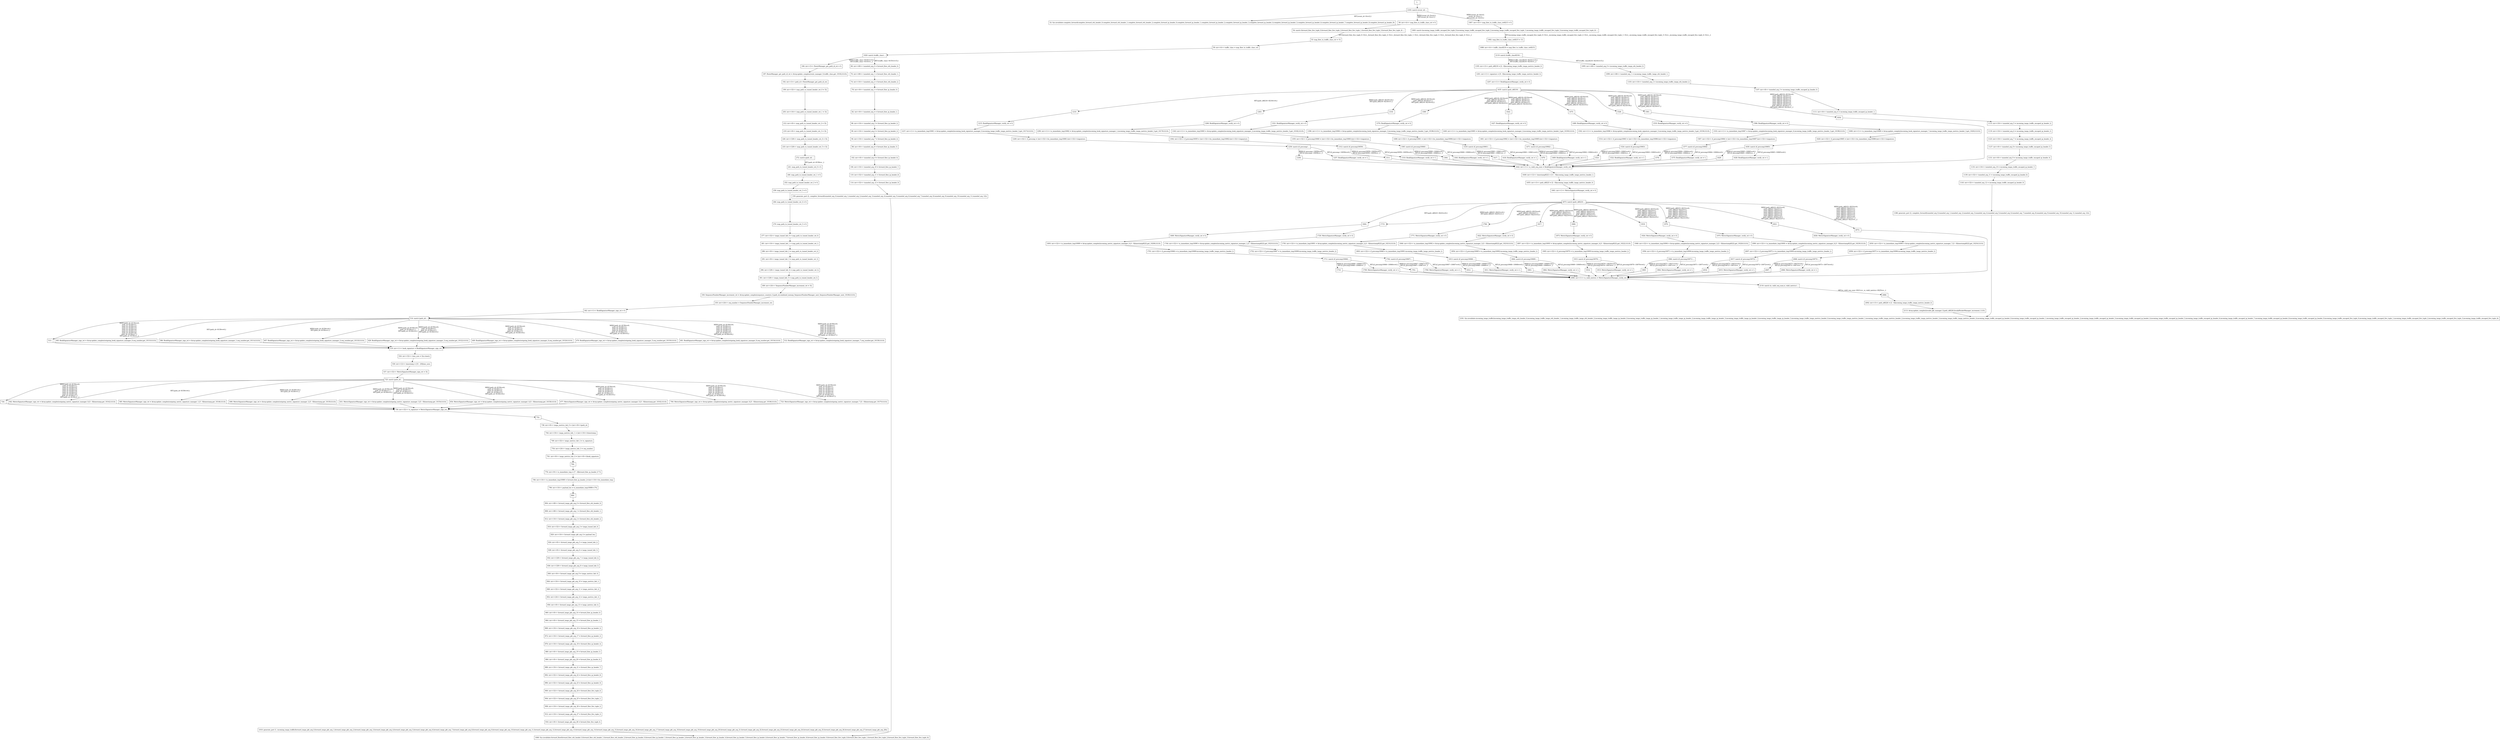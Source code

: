 digraph G {
  "1: " [shape=box, ];
  "513: " [shape=box, ];
  "724: " [shape=box, ];
  "732: " [shape=box, ];
  "764: " [shape=box, ];
  "800: " [shape=box, ];
  "1210: " [shape=box, ];
  "1258: " [shape=box, ];
  "1263: " [shape=box, ];
  "1311: " [shape=box, ];
  "1316: " [shape=box, ];
  "1364: " [shape=box, ];
  "1369: " [shape=box, ];
  "1417: " [shape=box, ];
  "1422: " [shape=box, ];
  "1470: " [shape=box, ];
  "1475: " [shape=box, ];
  "1523: " [shape=box, ];
  "1528: " [shape=box, ];
  "1576: " [shape=box, ];
  "1581: " [shape=box, ];
  "1629: " [shape=box, ];
  "1634: " [shape=box, ];
  "1664: " [shape=box, ];
  "1710: " [shape=box, ];
  "1715: " [shape=box, ];
  "1761: " [shape=box, ];
  "1766: " [shape=box, ];
  "1812: " [shape=box, ];
  "1817: " [shape=box, ];
  "1863: " [shape=box, ];
  "1868: " [shape=box, ];
  "1914: " [shape=box, ];
  "1919: " [shape=box, ];
  "1965: " [shape=box, ];
  "1970: " [shape=box, ];
  "2016: " [shape=box, ];
  "2021: " [shape=box, ];
  "2067: " [shape=box, ];
  "2072: " [shape=box, ];
  "2086: " [shape=box, ];
  "2113: Array.update_complex(invalid_pkt_manager_0,path_id8226,InvalidPacketManager_increment,1,0,0);" [
  shape=box, ];
  "32: Sys.invalidate.complete_forward(complete_forward_eth_header_0,complete_forward_eth_header_1,complete_forward_eth_header_2,complete_forward_ip_header_0,complete_forward_ip_header_1,complete_forward_ip_header_2,complete_forward_ip_header_3,complete_forward_ip_header_4,complete_forward_ip_header_5,complete_forward_ip_header_6,complete_forward_ip_header_7,complete_forward_ip_header_8,complete_forward_ip_header_9);" [
  shape=box, ];
  "1060: Sys.invalidate.forward_flow(forward_flow_eth_header_0,forward_flow_eth_header_1,forward_flow_eth_header_2,forward_flow_ip_header_0,forward_flow_ip_header_1,forward_flow_ip_header_2,forward_flow_ip_header_3,forward_flow_ip_header_4,forward_flow_ip_header_5,forward_flow_ip_header_6,forward_flow_ip_header_7,forward_flow_ip_header_8,forward_flow_ip_header_9,forward_flow_five_tuple_0,forward_flow_five_tuple_1,forward_flow_five_tuple_2,forward_flow_five_tuple_3,forward_flow_five_tuple_4);" [
  shape=box, ];
  "2181: Sys.invalidate.incoming_tango_traffic(incoming_tango_traffic_tango_eth_header_0,incoming_tango_traffic_tango_eth_header_1,incoming_tango_traffic_tango_eth_header_2,incoming_tango_traffic_tango_ip_header_0,incoming_tango_traffic_tango_ip_header_1,incoming_tango_traffic_tango_ip_header_2,incoming_tango_traffic_tango_ip_header_3,incoming_tango_traffic_tango_ip_header_4,incoming_tango_traffic_tango_ip_header_5,incoming_tango_traffic_tango_metrics_header_0,incoming_tango_traffic_tango_metrics_header_1,incoming_tango_traffic_tango_metrics_header_2,incoming_tango_traffic_tango_metrics_header_3,incoming_tango_traffic_tango_metrics_header_4,incoming_tango_traffic_encaped_ip_header_0,incoming_tango_traffic_encaped_ip_header_1,incoming_tango_traffic_encaped_ip_header_2,incoming_tango_traffic_encaped_ip_header_3,incoming_tango_traffic_encaped_ip_header_4,incoming_tango_traffic_encaped_ip_header_5,incoming_tango_traffic_encaped_ip_header_6,incoming_tango_traffic_encaped_ip_header_7,incoming_tango_traffic_encaped_ip_header_8,incoming_tango_traffic_encaped_ip_header_9,incoming_tango_traffic_encaped_five_tuple_0,incoming_tango_traffic_encaped_five_tuple_1,incoming_tango_traffic_encaped_five_tuple_2,incoming_tango_traffic_encaped_five_tuple_3,incoming_tango_traffic_encaped_five_tuple_4);" [
  shape=box, ];
  "342: int<<1>> BookSignatureManager_sign_ret = 0;" [shape=box, ];
  "1207: int<<1>> BookSignatureManager_verify_ret = 0;" [shape=box, ];
  "537: int<<32>> MetricSignatureManager_sign_ret = 32;" [shape=box, ];
  "1661: int<<1>> MetricSignatureManager_verify_ret = 0;" [shape=box, ];
  "166: int<<3>> RouteManager_get_path_id_ret = 0;" [shape=box, ];
  "309: int<<24>> SequenceNumberManager_increment_ret = 32;" [shape=box, ];
  "519: int<<1>> book_signature = BookSignatureManager_sign_ret;" [shape=box, ];
  "804: int<<48>> forward_tango_pkt_arg_0 = forward_flow_eth_header_0;" [
  shape=box, ];
  "808: int<<48>> forward_tango_pkt_arg_1 = forward_flow_eth_header_1;" [
  shape=box, ];
  "844: int<<16>> forward_tango_pkt_arg_10 = tango_metrics_hdr_1;" [shape=box,
                                                                    ];
  "848: int<<32>> forward_tango_pkt_arg_11 = tango_metrics_hdr_2;" [shape=box,
                                                                    ];
  "852: int<<24>> forward_tango_pkt_arg_12 = tango_metrics_hdr_3;" [shape=box,
                                                                    ];
  "856: int<<8>> forward_tango_pkt_arg_13 = tango_metrics_hdr_4;" [shape=box, ];
  "860: int<<8>> forward_tango_pkt_arg_14 = forward_flow_ip_header_0;" [
  shape=box, ];
  "864: int<<8>> forward_tango_pkt_arg_15 = forward_flow_ip_header_1;" [
  shape=box, ];
  "868: int<<16>> forward_tango_pkt_arg_16 = forward_flow_ip_header_2;" [
  shape=box, ];
  "872: int<<16>> forward_tango_pkt_arg_17 = forward_flow_ip_header_3;" [
  shape=box, ];
  "876: int<<16>> forward_tango_pkt_arg_18 = forward_flow_ip_header_4;" [
  shape=box, ];
  "880: int<<8>> forward_tango_pkt_arg_19 = forward_flow_ip_header_5;" [
  shape=box, ];
  "812: int<<16>> forward_tango_pkt_arg_2 = forward_flow_eth_header_2;" [
  shape=box, ];
  "884: int<<8>> forward_tango_pkt_arg_20 = forward_flow_ip_header_6;" [
  shape=box, ];
  "888: int<<16>> forward_tango_pkt_arg_21 = forward_flow_ip_header_7;" [
  shape=box, ];
  "892: int<<32>> forward_tango_pkt_arg_22 = forward_flow_ip_header_8;" [
  shape=box, ];
  "896: int<<32>> forward_tango_pkt_arg_23 = forward_flow_ip_header_9;" [
  shape=box, ];
  "900: int<<32>> forward_tango_pkt_arg_24 = forward_flow_five_tuple_0;" [
  shape=box, ];
  "904: int<<32>> forward_tango_pkt_arg_25 = forward_flow_five_tuple_1;" [
  shape=box, ];
  "908: int<<16>> forward_tango_pkt_arg_26 = forward_flow_five_tuple_2;" [
  shape=box, ];
  "912: int<<16>> forward_tango_pkt_arg_27 = forward_flow_five_tuple_3;" [
  shape=box, ];
  "916: int<<8>> forward_tango_pkt_arg_28 = forward_flow_five_tuple_4;" [
  shape=box, ];
  "816: int<<32>> forward_tango_pkt_arg_3 = tango_tunnel_hdr_0;" [shape=box, ];
  "820: int<<16>> forward_tango_pkt_arg_4 = payload_len;" [shape=box, ];
  "824: int<<8>> forward_tango_pkt_arg_5 = tango_tunnel_hdr_2;" [shape=box, ];
  "828: int<<8>> forward_tango_pkt_arg_6 = tango_tunnel_hdr_3;" [shape=box, ];
  "832: int<<128>> forward_tango_pkt_arg_7 = tango_tunnel_hdr_4;" [shape=box, ];
  "836: int<<128>> forward_tango_pkt_arg_8 = tango_tunnel_hdr_5;" [shape=box, ];
  "840: int<<8>> forward_tango_pkt_arg_9 = tango_metrics_hdr_0;" [shape=box, ];
  "1249: int<<32>> if_precomp = (int<<32>>)to_immediate_tmp10081-(int<<32>>)signature;" [
  shape=box, ];
  "1302: int<<32>> if_precomp10059 = (int<<32>>)to_immediate_tmp10082-(int<<32>>)signature;" [
  shape=box, ];
  "1355: int<<32>> if_precomp10060 = (int<<32>>)to_immediate_tmp10083-(int<<32>>)signature;" [
  shape=box, ];
  "1408: int<<32>> if_precomp10061 = (int<<32>>)to_immediate_tmp10084-(int<<32>>)signature;" [
  shape=box, ];
  "1461: int<<32>> if_precomp10062 = (int<<32>>)to_immediate_tmp10085-(int<<32>>)signature;" [
  shape=box, ];
  "1514: int<<32>> if_precomp10063 = (int<<32>>)to_immediate_tmp10086-(int<<32>>)signature;" [
  shape=box, ];
  "1567: int<<32>> if_precomp10064 = (int<<32>>)to_immediate_tmp10087-(int<<32>>)signature;" [
  shape=box, ];
  "1620: int<<32>> if_precomp10065 = (int<<32>>)to_immediate_tmp10088-(int<<32>>)signature;" [
  shape=box, ];
  "1701: int<<32>> if_precomp10066 = to_immediate_tmp10089-incoming_tango_traffic_tango_metrics_header_2;" [
  shape=box, ];
  "1752: int<<32>> if_precomp10067 = to_immediate_tmp10090-incoming_tango_traffic_tango_metrics_header_2;" [
  shape=box, ];
  "1803: int<<32>> if_precomp10068 = to_immediate_tmp10091-incoming_tango_traffic_tango_metrics_header_2;" [
  shape=box, ];
  "1854: int<<32>> if_precomp10069 = to_immediate_tmp10092-incoming_tango_traffic_tango_metrics_header_2;" [
  shape=box, ];
  "1905: int<<32>> if_precomp10070 = to_immediate_tmp10093-incoming_tango_traffic_tango_metrics_header_2;" [
  shape=box, ];
  "1956: int<<32>> if_precomp10071 = to_immediate_tmp10094-incoming_tango_traffic_tango_metrics_header_2;" [
  shape=box, ];
  "2007: int<<32>> if_precomp10072 = to_immediate_tmp10095-incoming_tango_traffic_tango_metrics_header_2;" [
  shape=box, ];
  "2058: int<<32>> if_precomp10073 = to_immediate_tmp10096-incoming_tango_traffic_tango_metrics_header_2;" [
  shape=box, ];
  "2080: int<<1>> is_valid_metrics = MetricSignatureManager_verify_ret;" [
  shape=box, ];
  "1642: int<<1>> is_valid_seq_num = BookSignatureManager_verify_ret;" [
  shape=box, ];
  "38: int<<4>> map_flow_to_traffic_class_ret = 0;" [shape=box, ];
  "1067: int<<4>> map_flow_to_traffic_class_ret8215 = 0;" [shape=box, ];
  "199: int<<32>> map_path_to_tunnel_header_ret_0 = 32;" [shape=box, ];
  "205: int<<16>> map_path_to_tunnel_header_ret_1 = 32;" [shape=box, ];
  "212: int<<8>> map_path_to_tunnel_header_ret_2 = 32;" [shape=box, ];
  "219: int<<8>> map_path_to_tunnel_header_ret_3 = 32;" [shape=box, ];
  "226: int<<128>> map_path_to_tunnel_header_ret_4 = 32;" [shape=box, ];
  "233: int<<128>> map_path_to_tunnel_header_ret_5 = 32;" [shape=box, ];
  "192: int<<3>> path_id = RouteManager_get_path_id_ret;" [shape=box, ];
  "1195: int<<3>> path_id8218 = [2 : 0]incoming_tango_traffic_tango_metrics_header_0;" [
  shape=box, ];
  "1655: int<<3>> path_id8223 = [2 : 0]incoming_tango_traffic_tango_metrics_header_0;" [
  shape=box, ];
  "2092: int<<3>> path_id8226 = [2 : 0]incoming_tango_traffic_tango_metrics_header_0;" [
  shape=box, ];
  "796: int<<16>> payload_len = to_immediate_tmp10080+176;" [shape=box, ];
  "335: int<<24>> seq_number = SequenceNumberManager_increment_ret;" [
  shape=box, ];
  "1201: int<<1>> signature = [0 : 0]incoming_tango_traffic_tango_metrics_header_4;" [
  shape=box, ];
  "738: int<<8>> tango_metrics_hdr_0 = (int<<8>>)path_id;" [shape=box, ];
  "744: int<<16>> tango_metrics_hdr_1 = (int<<16>>)timestamp;" [shape=box, ];
  "749: int<<32>> tango_metrics_hdr_2 = ts_signature;" [shape=box, ];
  "754: int<<24>> tango_metrics_hdr_3 = seq_number;" [shape=box, ];
  "761: int<<8>> tango_metrics_hdr_4 = (int<<8>>)book_signature;" [shape=box, ];
  "277: int<<32>> tango_tunnel_hdr_0 = map_path_to_tunnel_header_ret_0;" [
  shape=box, ];
  "281: int<<16>> tango_tunnel_hdr_1 = map_path_to_tunnel_header_ret_1;" [
  shape=box, ];
  "286: int<<8>> tango_tunnel_hdr_2 = map_path_to_tunnel_header_ret_2;" [
  shape=box, ];
  "291: int<<8>> tango_tunnel_hdr_3 = map_path_to_tunnel_header_ret_3;" [
  shape=box, ];
  "296: int<<128>> tango_tunnel_hdr_4 = map_path_to_tunnel_header_ret_4;" [
  shape=box, ];
  "301: int<<128>> tango_tunnel_hdr_5 = map_path_to_tunnel_header_ret_5;" [
  shape=box, ];
  "524: int<<32>> time_now = Sys.time();" [shape=box, ];
  "530: int<<12>> timestamp = [31 : 20]time_now;" [shape=box, ];
  "1649: int<<12>> timestamp8222 = [11 : 0]incoming_tango_traffic_tango_metrics_header_1;" [
  shape=box, ];
  "776: int<<9>> to_immediate_tmp = [7 : 4]forward_flow_ip_header_0^0;" [
  shape=box, ];
  "786: int<<16>> to_immediate_tmp10080 = forward_flow_ip_header_2+(int<<16>>)to_immediate_tmp;" [
  shape=box, ];
  "1237: int<<1>> to_immediate_tmp10081 = Array.update_complex(incoming_book_signature_manager_0,incoming_tango_traffic_tango_metrics_header_3,get_10174,0,0,0);" [
  shape=box, ];
  "1290: int<<1>> to_immediate_tmp10082 = Array.update_complex(incoming_book_signature_manager_1,incoming_tango_traffic_tango_metrics_header_3,get_10178,0,0,0);" [
  shape=box, ];
  "1343: int<<1>> to_immediate_tmp10083 = Array.update_complex(incoming_book_signature_manager_2,incoming_tango_traffic_tango_metrics_header_3,get_10182,0,0,0);" [
  shape=box, ];
  "1396: int<<1>> to_immediate_tmp10084 = Array.update_complex(incoming_book_signature_manager_3,incoming_tango_traffic_tango_metrics_header_3,get_10186,0,0,0);" [
  shape=box, ];
  "1449: int<<1>> to_immediate_tmp10085 = Array.update_complex(incoming_book_signature_manager_4,incoming_tango_traffic_tango_metrics_header_3,get_10190,0,0,0);" [
  shape=box, ];
  "1502: int<<1>> to_immediate_tmp10086 = Array.update_complex(incoming_book_signature_manager_5,incoming_tango_traffic_tango_metrics_header_3,get_10194,0,0,0);" [
  shape=box, ];
  "1555: int<<1>> to_immediate_tmp10087 = Array.update_complex(incoming_book_signature_manager_6,incoming_tango_traffic_tango_metrics_header_3,get_10198,0,0,0);" [
  shape=box, ];
  "1608: int<<1>> to_immediate_tmp10088 = Array.update_complex(incoming_book_signature_manager_7,incoming_tango_traffic_tango_metrics_header_3,get_10202,0,0,0);" [
  shape=box, ];
  "1693: int<<32>> to_immediate_tmp10089 = Array.update_complex(incoming_metric_signature_manager_0,[3 : 0]timestamp8222,get_10206,0,0,0);" [
  shape=box, ];
  "1744: int<<32>> to_immediate_tmp10090 = Array.update_complex(incoming_metric_signature_manager_1,[3 : 0]timestamp8222,get_10210,0,0,0);" [
  shape=box, ];
  "1795: int<<32>> to_immediate_tmp10091 = Array.update_complex(incoming_metric_signature_manager_2,[3 : 0]timestamp8222,get_10214,0,0,0);" [
  shape=box, ];
  "1846: int<<32>> to_immediate_tmp10092 = Array.update_complex(incoming_metric_signature_manager_3,[3 : 0]timestamp8222,get_10218,0,0,0);" [
  shape=box, ];
  "1897: int<<32>> to_immediate_tmp10093 = Array.update_complex(incoming_metric_signature_manager_4,[3 : 0]timestamp8222,get_10222,0,0,0);" [
  shape=box, ];
  "1948: int<<32>> to_immediate_tmp10094 = Array.update_complex(incoming_metric_signature_manager_5,[3 : 0]timestamp8222,get_10226,0,0,0);" [
  shape=box, ];
  "1999: int<<32>> to_immediate_tmp10095 = Array.update_complex(incoming_metric_signature_manager_6,[3 : 0]timestamp8222,get_10230,0,0,0);" [
  shape=box, ];
  "2050: int<<32>> to_immediate_tmp10096 = Array.update_complex(incoming_metric_signature_manager_7,[3 : 0]timestamp8222,get_10234,0,0,0);" [
  shape=box, ];
  "59: int<<4>> traffic_class = map_flow_to_traffic_class_ret;" [shape=box, ];
  "1088: int<<4>> traffic_class8216 = map_flow_to_traffic_class_ret8215;" [
  shape=box, ];
  "730: int<<32>> ts_signature = MetricSignatureManager_sign_ret;" [shape=box,
                                                                    ];
  "66: int<<48>> tunneled_arg_0 = forward_flow_eth_header_0;" [shape=box, ];
  "1095: int<<48>> tunneled_arg_0 = incoming_tango_traffic_tango_eth_header_0;" [
  shape=box, ];
  "70: int<<48>> tunneled_arg_1 = forward_flow_eth_header_1;" [shape=box, ];
  "1099: int<<48>> tunneled_arg_1 = incoming_tango_traffic_tango_eth_header_1;" [
  shape=box, ];
  "106: int<<16>> tunneled_arg_10 = forward_flow_ip_header_7;" [shape=box, ];
  "1135: int<<16>> tunneled_arg_10 = incoming_tango_traffic_encaped_ip_header_7;" [
  shape=box, ];
  "110: int<<32>> tunneled_arg_11 = forward_flow_ip_header_8;" [shape=box, ];
  "1139: int<<32>> tunneled_arg_11 = incoming_tango_traffic_encaped_ip_header_8;" [
  shape=box, ];
  "114: int<<32>> tunneled_arg_12 = forward_flow_ip_header_9;" [shape=box, ];
  "1143: int<<32>> tunneled_arg_12 = incoming_tango_traffic_encaped_ip_header_9;" [
  shape=box, ];
  "74: int<<16>> tunneled_arg_2 = forward_flow_eth_header_2;" [shape=box, ];
  "1103: int<<16>> tunneled_arg_2 = incoming_tango_traffic_tango_eth_header_2;" [
  shape=box, ];
  "78: int<<8>> tunneled_arg_3 = forward_flow_ip_header_0;" [shape=box, ];
  "1107: int<<8>> tunneled_arg_3 = incoming_tango_traffic_encaped_ip_header_0;" [
  shape=box, ];
  "82: int<<8>> tunneled_arg_4 = forward_flow_ip_header_1;" [shape=box, ];
  "1111: int<<8>> tunneled_arg_4 = incoming_tango_traffic_encaped_ip_header_1;" [
  shape=box, ];
  "86: int<<16>> tunneled_arg_5 = forward_flow_ip_header_2;" [shape=box, ];
  "1115: int<<16>> tunneled_arg_5 = incoming_tango_traffic_encaped_ip_header_2;" [
  shape=box, ];
  "90: int<<16>> tunneled_arg_6 = forward_flow_ip_header_3;" [shape=box, ];
  "1119: int<<16>> tunneled_arg_6 = incoming_tango_traffic_encaped_ip_header_3;" [
  shape=box, ];
  "94: int<<16>> tunneled_arg_7 = forward_flow_ip_header_4;" [shape=box, ];
  "1123: int<<16>> tunneled_arg_7 = incoming_tango_traffic_encaped_ip_header_4;" [
  shape=box, ];
  "98: int<<8>> tunneled_arg_8 = forward_flow_ip_header_5;" [shape=box, ];
  "1127: int<<8>> tunneled_arg_8 = incoming_tango_traffic_encaped_ip_header_5;" [
  shape=box, ];
  "102: int<<8>> tunneled_arg_9 = forward_flow_ip_header_6;" [shape=box, ];
  "1131: int<<8>> tunneled_arg_9 = incoming_tango_traffic_encaped_ip_header_6;" [
  shape=box, ];
  "365: BookSignatureManager_sign_ret = Array.update_complex(outgoing_book_signature_manager_0,seq_number,get_10110,0,0,0);" [
  shape=box, ];
  "386: BookSignatureManager_sign_ret = Array.update_complex(outgoing_book_signature_manager_1,seq_number,get_10114,0,0,0);" [
  shape=box, ];
  "407: BookSignatureManager_sign_ret = Array.update_complex(outgoing_book_signature_manager_2,seq_number,get_10118,0,0,0);" [
  shape=box, ];
  "428: BookSignatureManager_sign_ret = Array.update_complex(outgoing_book_signature_manager_3,seq_number,get_10122,0,0,0);" [
  shape=box, ];
  "449: BookSignatureManager_sign_ret = Array.update_complex(outgoing_book_signature_manager_4,seq_number,get_10126,0,0,0);" [
  shape=box, ];
  "470: BookSignatureManager_sign_ret = Array.update_complex(outgoing_book_signature_manager_5,seq_number,get_10130,0,0,0);" [
  shape=box, ];
  "491: BookSignatureManager_sign_ret = Array.update_complex(outgoing_book_signature_manager_6,seq_number,get_10134,0,0,0);" [
  shape=box, ];
  "512: BookSignatureManager_sign_ret = Array.update_complex(outgoing_book_signature_manager_7,seq_number,get_10138,0,0,0);" [
  shape=box, ];
  "1215: BookSignatureManager_verify_ret = 0;" [shape=box, ];
  "1268: BookSignatureManager_verify_ret = 0;" [shape=box, ];
  "1321: BookSignatureManager_verify_ret = 0;" [shape=box, ];
  "1374: BookSignatureManager_verify_ret = 0;" [shape=box, ];
  "1427: BookSignatureManager_verify_ret = 0;" [shape=box, ];
  "1480: BookSignatureManager_verify_ret = 0;" [shape=box, ];
  "1533: BookSignatureManager_verify_ret = 0;" [shape=box, ];
  "1586: BookSignatureManager_verify_ret = 0;" [shape=box, ];
  "1257: BookSignatureManager_verify_ret = 1;" [shape=box, ];
  "1310: BookSignatureManager_verify_ret = 1;" [shape=box, ];
  "1363: BookSignatureManager_verify_ret = 1;" [shape=box, ];
  "1416: BookSignatureManager_verify_ret = 1;" [shape=box, ];
  "1469: BookSignatureManager_verify_ret = 1;" [shape=box, ];
  "1522: BookSignatureManager_verify_ret = 1;" [shape=box, ];
  "1575: BookSignatureManager_verify_ret = 1;" [shape=box, ];
  "1628: BookSignatureManager_verify_ret = 1;" [shape=box, ];
  "562: MetricSignatureManager_sign_ret = Array.update_complex(outgoing_metric_signature_manager_0,[3 : 0]timestamp,get_10142,0,0,0);" [
  shape=box, ];
  "585: MetricSignatureManager_sign_ret = Array.update_complex(outgoing_metric_signature_manager_1,[3 : 0]timestamp,get_10146,0,0,0);" [
  shape=box, ];
  "608: MetricSignatureManager_sign_ret = Array.update_complex(outgoing_metric_signature_manager_2,[3 : 0]timestamp,get_10150,0,0,0);" [
  shape=box, ];
  "631: MetricSignatureManager_sign_ret = Array.update_complex(outgoing_metric_signature_manager_3,[3 : 0]timestamp,get_10154,0,0,0);" [
  shape=box, ];
  "654: MetricSignatureManager_sign_ret = Array.update_complex(outgoing_metric_signature_manager_4,[3 : 0]timestamp,get_10158,0,0,0);" [
  shape=box, ];
  "677: MetricSignatureManager_sign_ret = Array.update_complex(outgoing_metric_signature_manager_5,[3 : 0]timestamp,get_10162,0,0,0);" [
  shape=box, ];
  "700: MetricSignatureManager_sign_ret = Array.update_complex(outgoing_metric_signature_manager_6,[3 : 0]timestamp,get_10166,0,0,0);" [
  shape=box, ];
  "723: MetricSignatureManager_sign_ret = Array.update_complex(outgoing_metric_signature_manager_7,[3 : 0]timestamp,get_10170,0,0,0);" [
  shape=box, ];
  "1669: MetricSignatureManager_verify_ret = 0;" [shape=box, ];
  "1720: MetricSignatureManager_verify_ret = 0;" [shape=box, ];
  "1771: MetricSignatureManager_verify_ret = 0;" [shape=box, ];
  "1822: MetricSignatureManager_verify_ret = 0;" [shape=box, ];
  "1873: MetricSignatureManager_verify_ret = 0;" [shape=box, ];
  "1924: MetricSignatureManager_verify_ret = 0;" [shape=box, ];
  "1975: MetricSignatureManager_verify_ret = 0;" [shape=box, ];
  "2026: MetricSignatureManager_verify_ret = 0;" [shape=box, ];
  "1709: MetricSignatureManager_verify_ret = 1;" [shape=box, ];
  "1760: MetricSignatureManager_verify_ret = 1;" [shape=box, ];
  "1811: MetricSignatureManager_verify_ret = 1;" [shape=box, ];
  "1862: MetricSignatureManager_verify_ret = 1;" [shape=box, ];
  "1913: MetricSignatureManager_verify_ret = 1;" [shape=box, ];
  "1964: MetricSignatureManager_verify_ret = 1;" [shape=box, ];
  "2015: MetricSignatureManager_verify_ret = 1;" [shape=box, ];
  "2066: MetricSignatureManager_verify_ret = 1;" [shape=box, ];
  "187: RouteManager_get_path_id_ret = Array.update_complex(route_manager_0,traffic_class,get_10102,0,0,0);" [
  shape=box, ];
  "330: SequenceNumberManager_increment_ret = Array.update_complex(sequence_counters_0,path_id,combined_memop_SequenceNumberManager_next_SequenceNumberManager_next_10106,0,0,0);" [
  shape=box, ];
  "53: map_flow_to_traffic_class_ret = 15;" [shape=box, ];
  "1082: map_flow_to_traffic_class_ret8215 = 15;" [shape=box, ];
  "241: map_path_to_tunnel_header_ret_0 = 0;" [shape=box, ];
  "246: map_path_to_tunnel_header_ret_1 = 0;" [shape=box, ];
  "252: map_path_to_tunnel_header_ret_2 = 0;" [shape=box, ];
  "258: map_path_to_tunnel_header_ret_3 = 0;" [shape=box, ];
  "264: map_path_to_tunnel_header_ret_4 = 0;" [shape=box, ];
  "270: map_path_to_tunnel_header_ret_5 = 0;" [shape=box, ];
  "1010: generate_port (1, incoming_tango_traffic(forward_tango_pkt_arg_0,forward_tango_pkt_arg_1,forward_tango_pkt_arg_2,forward_tango_pkt_arg_3,forward_tango_pkt_arg_4,forward_tango_pkt_arg_5,forward_tango_pkt_arg_6,forward_tango_pkt_arg_7,forward_tango_pkt_arg_8,forward_tango_pkt_arg_9,forward_tango_pkt_arg_10,forward_tango_pkt_arg_11,forward_tango_pkt_arg_12,forward_tango_pkt_arg_13,forward_tango_pkt_arg_14,forward_tango_pkt_arg_15,forward_tango_pkt_arg_16,forward_tango_pkt_arg_17,forward_tango_pkt_arg_18,forward_tango_pkt_arg_19,forward_tango_pkt_arg_20,forward_tango_pkt_arg_21,forward_tango_pkt_arg_22,forward_tango_pkt_arg_23,forward_tango_pkt_arg_24,forward_tango_pkt_arg_25,forward_tango_pkt_arg_26,forward_tango_pkt_arg_27,forward_tango_pkt_arg_28));" [
  shape=box, ];
  "159: generate_port (2, complete_forward(tunneled_arg_0,tunneled_arg_1,tunneled_arg_2,tunneled_arg_3,tunneled_arg_4,tunneled_arg_5,tunneled_arg_6,tunneled_arg_7,tunneled_arg_8,tunneled_arg_9,tunneled_arg_10,tunneled_arg_11,tunneled_arg_12));" [
  shape=box, ];
  "1188: generate_port (2, complete_forward(tunneled_arg_0,tunneled_arg_1,tunneled_arg_2,tunneled_arg_3,tunneled_arg_4,tunneled_arg_5,tunneled_arg_6,tunneled_arg_7,tunneled_arg_8,tunneled_arg_9,tunneled_arg_10,tunneled_arg_11,tunneled_arg_12));" [
  shape=box, ];
  "2183: match (event_id) ...
" [shape=box, ];
  "54: match (forward_flow_five_tuple_0,forward_flow_five_tuple_2,forward_flow_five_tuple_1,forward_flow_five_tuple_3,forward_flow_five_tuple_4) ...
" [
  shape=box, ];
  "1259: match (if_precomp) ...
" [shape=box, ];
  "1312: match (if_precomp10059) ...
" [shape=box, ];
  "1365: match (if_precomp10060) ...
" [shape=box, ];
  "1418: match (if_precomp10061) ...
" [shape=box, ];
  "1471: match (if_precomp10062) ...
" [shape=box, ];
  "1524: match (if_precomp10063) ...
" [shape=box, ];
  "1577: match (if_precomp10064) ...
" [shape=box, ];
  "1630: match (if_precomp10065) ...
" [shape=box, ];
  "1711: match (if_precomp10066) ...
" [shape=box, ];
  "1762: match (if_precomp10067) ...
" [shape=box, ];
  "1813: match (if_precomp10068) ...
" [shape=box, ];
  "1864: match (if_precomp10069) ...
" [shape=box, ];
  "1915: match (if_precomp10070) ...
" [shape=box, ];
  "1966: match (if_precomp10071) ...
" [shape=box, ];
  "2017: match (if_precomp10072) ...
" [shape=box, ];
  "2068: match (if_precomp10073) ...
" [shape=box, ];
  "1083: match (incoming_tango_traffic_encaped_five_tuple_0,incoming_tango_traffic_encaped_five_tuple_2,incoming_tango_traffic_encaped_five_tuple_1,incoming_tango_traffic_encaped_five_tuple_3,incoming_tango_traffic_encaped_five_tuple_4) ...
" [
  shape=box, ];
  "2116: match (is_valid_seq_num,is_valid_metrics) ...
" [shape=box, ];
  "272: match (path_id) ...
" [shape=box, ];
  "514: match (path_id) ...
" [shape=box, ];
  "725: match (path_id) ...
" [shape=box, ];
  "1635: match (path_id8218) ...
" [shape=box, ];
  "2073: match (path_id8223) ...
" [shape=box, ];
  "1020: match (traffic_class) ...
" [shape=box, ];
  "2119: match (traffic_class8216) ...
" [shape=box, ];
  
  
  "1: " -> "2183: match (event_id) ...
" [label="", ];
  "513: " -> "519: int<<1>> book_signature = BookSignatureManager_sign_ret;" [
  label="", ];
  "724: " -> "730: int<<32>> ts_signature = MetricSignatureManager_sign_ret;" [
  label="", ];
  "732: " -> "738: int<<8>> tango_metrics_hdr_0 = (int<<8>>)path_id;" [
  label="", ];
  "764: " -> "776: int<<9>> to_immediate_tmp = [7 : 4]forward_flow_ip_header_0^0;" [
  label="", ];
  "800: " -> "804: int<<48>> forward_tango_pkt_arg_0 = forward_flow_eth_header_0;" [
  label="", ];
  "1210: " -> "1215: BookSignatureManager_verify_ret = 0;" [label="", ];
  "1258: " -> "1642: int<<1>> is_valid_seq_num = BookSignatureManager_verify_ret;" [
  label="", ];
  "1263: " -> "1268: BookSignatureManager_verify_ret = 0;" [label="", ];
  "1311: " -> "1642: int<<1>> is_valid_seq_num = BookSignatureManager_verify_ret;" [
  label="", ];
  "1316: " -> "1321: BookSignatureManager_verify_ret = 0;" [label="", ];
  "1364: " -> "1642: int<<1>> is_valid_seq_num = BookSignatureManager_verify_ret;" [
  label="", ];
  "1369: " -> "1374: BookSignatureManager_verify_ret = 0;" [label="", ];
  "1417: " -> "1642: int<<1>> is_valid_seq_num = BookSignatureManager_verify_ret;" [
  label="", ];
  "1422: " -> "1427: BookSignatureManager_verify_ret = 0;" [label="", ];
  "1470: " -> "1642: int<<1>> is_valid_seq_num = BookSignatureManager_verify_ret;" [
  label="", ];
  "1475: " -> "1480: BookSignatureManager_verify_ret = 0;" [label="", ];
  "1523: " -> "1642: int<<1>> is_valid_seq_num = BookSignatureManager_verify_ret;" [
  label="", ];
  "1528: " -> "1533: BookSignatureManager_verify_ret = 0;" [label="", ];
  "1576: " -> "1642: int<<1>> is_valid_seq_num = BookSignatureManager_verify_ret;" [
  label="", ];
  "1581: " -> "1586: BookSignatureManager_verify_ret = 0;" [label="", ];
  "1629: " -> "1642: int<<1>> is_valid_seq_num = BookSignatureManager_verify_ret;" [
  label="", ];
  "1634: " -> "1642: int<<1>> is_valid_seq_num = BookSignatureManager_verify_ret;" [
  label="", ];
  "1664: " -> "1669: MetricSignatureManager_verify_ret = 0;" [label="", ];
  "1710: " -> "2080: int<<1>> is_valid_metrics = MetricSignatureManager_verify_ret;" [
  label="", ];
  "1715: " -> "1720: MetricSignatureManager_verify_ret = 0;" [label="", ];
  "1761: " -> "2080: int<<1>> is_valid_metrics = MetricSignatureManager_verify_ret;" [
  label="", ];
  "1766: " -> "1771: MetricSignatureManager_verify_ret = 0;" [label="", ];
  "1812: " -> "2080: int<<1>> is_valid_metrics = MetricSignatureManager_verify_ret;" [
  label="", ];
  "1817: " -> "1822: MetricSignatureManager_verify_ret = 0;" [label="", ];
  "1863: " -> "2080: int<<1>> is_valid_metrics = MetricSignatureManager_verify_ret;" [
  label="", ];
  "1868: " -> "1873: MetricSignatureManager_verify_ret = 0;" [label="", ];
  "1914: " -> "2080: int<<1>> is_valid_metrics = MetricSignatureManager_verify_ret;" [
  label="", ];
  "1919: " -> "1924: MetricSignatureManager_verify_ret = 0;" [label="", ];
  "1965: " -> "2080: int<<1>> is_valid_metrics = MetricSignatureManager_verify_ret;" [
  label="", ];
  "1970: " -> "1975: MetricSignatureManager_verify_ret = 0;" [label="", ];
  "2016: " -> "2080: int<<1>> is_valid_metrics = MetricSignatureManager_verify_ret;" [
  label="", ];
  "2021: " -> "2026: MetricSignatureManager_verify_ret = 0;" [label="", ];
  "2067: " -> "2080: int<<1>> is_valid_metrics = MetricSignatureManager_verify_ret;" [
  label="", ];
  "2072: " -> "2080: int<<1>> is_valid_metrics = MetricSignatureManager_verify_ret;" [
  label="", ];
  "2086: " -> "2092: int<<3>> path_id8226 = [2 : 0]incoming_tango_traffic_tango_metrics_header_0;" [
  label="", ];
  "2113: Array.update_complex(invalid_pkt_manager_0,path_id8226,InvalidPacketManager_increment,1,0,0);" -> "2181: Sys.invalidate.incoming_tango_traffic(incoming_tango_traffic_tango_eth_header_0,incoming_tango_traffic_tango_eth_header_1,incoming_tango_traffic_tango_eth_header_2,incoming_tango_traffic_tango_ip_header_0,incoming_tango_traffic_tango_ip_header_1,incoming_tango_traffic_tango_ip_header_2,incoming_tango_traffic_tango_ip_header_3,incoming_tango_traffic_tango_ip_header_4,incoming_tango_traffic_tango_ip_header_5,incoming_tango_traffic_tango_metrics_header_0,incoming_tango_traffic_tango_metrics_header_1,incoming_tango_traffic_tango_metrics_header_2,incoming_tango_traffic_tango_metrics_header_3,incoming_tango_traffic_tango_metrics_header_4,incoming_tango_traffic_encaped_ip_header_0,incoming_tango_traffic_encaped_ip_header_1,incoming_tango_traffic_encaped_ip_header_2,incoming_tango_traffic_encaped_ip_header_3,incoming_tango_traffic_encaped_ip_header_4,incoming_tango_traffic_encaped_ip_header_5,incoming_tango_traffic_encaped_ip_header_6,incoming_tango_traffic_encaped_ip_header_7,incoming_tango_traffic_encaped_ip_header_8,incoming_tango_traffic_encaped_ip_header_9,incoming_tango_traffic_encaped_five_tuple_0,incoming_tango_traffic_encaped_five_tuple_1,incoming_tango_traffic_encaped_five_tuple_2,incoming_tango_traffic_encaped_five_tuple_3,incoming_tango_traffic_encaped_five_tuple_4);" [
  label="", ];
  "342: int<<1>> BookSignatureManager_sign_ret = 0;" -> "514: match (path_id) ...
" [
  label="", ];
  "1207: int<<1>> BookSignatureManager_verify_ret = 0;" -> "1635: match (path_id8218) ...
" [
  label="", ];
  "537: int<<32>> MetricSignatureManager_sign_ret = 32;" -> "725: match (path_id) ...
" [
  label="", ];
  "1661: int<<1>> MetricSignatureManager_verify_ret = 0;" -> "2073: match (path_id8223) ...
" [
  label="", ];
  "166: int<<3>> RouteManager_get_path_id_ret = 0;" -> "187: RouteManager_get_path_id_ret = Array.update_complex(route_manager_0,traffic_class,get_10102,0,0,0);" [
  label="", ];
  "309: int<<24>> SequenceNumberManager_increment_ret = 32;" -> "330: SequenceNumberManager_increment_ret = Array.update_complex(sequence_counters_0,path_id,combined_memop_SequenceNumberManager_next_SequenceNumberManager_next_10106,0,0,0);" [
  label="", ];
  "519: int<<1>> book_signature = BookSignatureManager_sign_ret;" -> "524: int<<32>> time_now = Sys.time();" [
  label="", ];
  "804: int<<48>> forward_tango_pkt_arg_0 = forward_flow_eth_header_0;" -> "808: int<<48>> forward_tango_pkt_arg_1 = forward_flow_eth_header_1;" [
  label="", ];
  "808: int<<48>> forward_tango_pkt_arg_1 = forward_flow_eth_header_1;" -> "812: int<<16>> forward_tango_pkt_arg_2 = forward_flow_eth_header_2;" [
  label="", ];
  "844: int<<16>> forward_tango_pkt_arg_10 = tango_metrics_hdr_1;" -> "848: int<<32>> forward_tango_pkt_arg_11 = tango_metrics_hdr_2;" [
  label="", ];
  "848: int<<32>> forward_tango_pkt_arg_11 = tango_metrics_hdr_2;" -> "852: int<<24>> forward_tango_pkt_arg_12 = tango_metrics_hdr_3;" [
  label="", ];
  "852: int<<24>> forward_tango_pkt_arg_12 = tango_metrics_hdr_3;" -> "856: int<<8>> forward_tango_pkt_arg_13 = tango_metrics_hdr_4;" [
  label="", ];
  "856: int<<8>> forward_tango_pkt_arg_13 = tango_metrics_hdr_4;" -> "860: int<<8>> forward_tango_pkt_arg_14 = forward_flow_ip_header_0;" [
  label="", ];
  "860: int<<8>> forward_tango_pkt_arg_14 = forward_flow_ip_header_0;" -> "864: int<<8>> forward_tango_pkt_arg_15 = forward_flow_ip_header_1;" [
  label="", ];
  "864: int<<8>> forward_tango_pkt_arg_15 = forward_flow_ip_header_1;" -> "868: int<<16>> forward_tango_pkt_arg_16 = forward_flow_ip_header_2;" [
  label="", ];
  "868: int<<16>> forward_tango_pkt_arg_16 = forward_flow_ip_header_2;" -> "872: int<<16>> forward_tango_pkt_arg_17 = forward_flow_ip_header_3;" [
  label="", ];
  "872: int<<16>> forward_tango_pkt_arg_17 = forward_flow_ip_header_3;" -> "876: int<<16>> forward_tango_pkt_arg_18 = forward_flow_ip_header_4;" [
  label="", ];
  "876: int<<16>> forward_tango_pkt_arg_18 = forward_flow_ip_header_4;" -> "880: int<<8>> forward_tango_pkt_arg_19 = forward_flow_ip_header_5;" [
  label="", ];
  "880: int<<8>> forward_tango_pkt_arg_19 = forward_flow_ip_header_5;" -> "884: int<<8>> forward_tango_pkt_arg_20 = forward_flow_ip_header_6;" [
  label="", ];
  "812: int<<16>> forward_tango_pkt_arg_2 = forward_flow_eth_header_2;" -> "816: int<<32>> forward_tango_pkt_arg_3 = tango_tunnel_hdr_0;" [
  label="", ];
  "884: int<<8>> forward_tango_pkt_arg_20 = forward_flow_ip_header_6;" -> "888: int<<16>> forward_tango_pkt_arg_21 = forward_flow_ip_header_7;" [
  label="", ];
  "888: int<<16>> forward_tango_pkt_arg_21 = forward_flow_ip_header_7;" -> "892: int<<32>> forward_tango_pkt_arg_22 = forward_flow_ip_header_8;" [
  label="", ];
  "892: int<<32>> forward_tango_pkt_arg_22 = forward_flow_ip_header_8;" -> "896: int<<32>> forward_tango_pkt_arg_23 = forward_flow_ip_header_9;" [
  label="", ];
  "896: int<<32>> forward_tango_pkt_arg_23 = forward_flow_ip_header_9;" -> "900: int<<32>> forward_tango_pkt_arg_24 = forward_flow_five_tuple_0;" [
  label="", ];
  "900: int<<32>> forward_tango_pkt_arg_24 = forward_flow_five_tuple_0;" -> "904: int<<32>> forward_tango_pkt_arg_25 = forward_flow_five_tuple_1;" [
  label="", ];
  "904: int<<32>> forward_tango_pkt_arg_25 = forward_flow_five_tuple_1;" -> "908: int<<16>> forward_tango_pkt_arg_26 = forward_flow_five_tuple_2;" [
  label="", ];
  "908: int<<16>> forward_tango_pkt_arg_26 = forward_flow_five_tuple_2;" -> "912: int<<16>> forward_tango_pkt_arg_27 = forward_flow_five_tuple_3;" [
  label="", ];
  "912: int<<16>> forward_tango_pkt_arg_27 = forward_flow_five_tuple_3;" -> "916: int<<8>> forward_tango_pkt_arg_28 = forward_flow_five_tuple_4;" [
  label="", ];
  "916: int<<8>> forward_tango_pkt_arg_28 = forward_flow_five_tuple_4;" -> "1010: generate_port (1, incoming_tango_traffic(forward_tango_pkt_arg_0,forward_tango_pkt_arg_1,forward_tango_pkt_arg_2,forward_tango_pkt_arg_3,forward_tango_pkt_arg_4,forward_tango_pkt_arg_5,forward_tango_pkt_arg_6,forward_tango_pkt_arg_7,forward_tango_pkt_arg_8,forward_tango_pkt_arg_9,forward_tango_pkt_arg_10,forward_tango_pkt_arg_11,forward_tango_pkt_arg_12,forward_tango_pkt_arg_13,forward_tango_pkt_arg_14,forward_tango_pkt_arg_15,forward_tango_pkt_arg_16,forward_tango_pkt_arg_17,forward_tango_pkt_arg_18,forward_tango_pkt_arg_19,forward_tango_pkt_arg_20,forward_tango_pkt_arg_21,forward_tango_pkt_arg_22,forward_tango_pkt_arg_23,forward_tango_pkt_arg_24,forward_tango_pkt_arg_25,forward_tango_pkt_arg_26,forward_tango_pkt_arg_27,forward_tango_pkt_arg_28));" [
  label="", ];
  "816: int<<32>> forward_tango_pkt_arg_3 = tango_tunnel_hdr_0;" -> "820: int<<16>> forward_tango_pkt_arg_4 = payload_len;" [
  label="", ];
  "820: int<<16>> forward_tango_pkt_arg_4 = payload_len;" -> "824: int<<8>> forward_tango_pkt_arg_5 = tango_tunnel_hdr_2;" [
  label="", ];
  "824: int<<8>> forward_tango_pkt_arg_5 = tango_tunnel_hdr_2;" -> "828: int<<8>> forward_tango_pkt_arg_6 = tango_tunnel_hdr_3;" [
  label="", ];
  "828: int<<8>> forward_tango_pkt_arg_6 = tango_tunnel_hdr_3;" -> "832: int<<128>> forward_tango_pkt_arg_7 = tango_tunnel_hdr_4;" [
  label="", ];
  "832: int<<128>> forward_tango_pkt_arg_7 = tango_tunnel_hdr_4;" -> "836: int<<128>> forward_tango_pkt_arg_8 = tango_tunnel_hdr_5;" [
  label="", ];
  "836: int<<128>> forward_tango_pkt_arg_8 = tango_tunnel_hdr_5;" -> "840: int<<8>> forward_tango_pkt_arg_9 = tango_metrics_hdr_0;" [
  label="", ];
  "840: int<<8>> forward_tango_pkt_arg_9 = tango_metrics_hdr_0;" -> "844: int<<16>> forward_tango_pkt_arg_10 = tango_metrics_hdr_1;" [
  label="", ];
  "1249: int<<32>> if_precomp = (int<<32>>)to_immediate_tmp10081-(int<<32>>)signature;" -> "1259: match (if_precomp) ...
" [
  label="", ];
  "1302: int<<32>> if_precomp10059 = (int<<32>>)to_immediate_tmp10082-(int<<32>>)signature;" -> "1312: match (if_precomp10059) ...
" [
  label="", ];
  "1355: int<<32>> if_precomp10060 = (int<<32>>)to_immediate_tmp10083-(int<<32>>)signature;" -> "1365: match (if_precomp10060) ...
" [
  label="", ];
  "1408: int<<32>> if_precomp10061 = (int<<32>>)to_immediate_tmp10084-(int<<32>>)signature;" -> "1418: match (if_precomp10061) ...
" [
  label="", ];
  "1461: int<<32>> if_precomp10062 = (int<<32>>)to_immediate_tmp10085-(int<<32>>)signature;" -> "1471: match (if_precomp10062) ...
" [
  label="", ];
  "1514: int<<32>> if_precomp10063 = (int<<32>>)to_immediate_tmp10086-(int<<32>>)signature;" -> "1524: match (if_precomp10063) ...
" [
  label="", ];
  "1567: int<<32>> if_precomp10064 = (int<<32>>)to_immediate_tmp10087-(int<<32>>)signature;" -> "1577: match (if_precomp10064) ...
" [
  label="", ];
  "1620: int<<32>> if_precomp10065 = (int<<32>>)to_immediate_tmp10088-(int<<32>>)signature;" -> "1630: match (if_precomp10065) ...
" [
  label="", ];
  "1701: int<<32>> if_precomp10066 = to_immediate_tmp10089-incoming_tango_traffic_tango_metrics_header_2;" -> "1711: match (if_precomp10066) ...
" [
  label="", ];
  "1752: int<<32>> if_precomp10067 = to_immediate_tmp10090-incoming_tango_traffic_tango_metrics_header_2;" -> "1762: match (if_precomp10067) ...
" [
  label="", ];
  "1803: int<<32>> if_precomp10068 = to_immediate_tmp10091-incoming_tango_traffic_tango_metrics_header_2;" -> "1813: match (if_precomp10068) ...
" [
  label="", ];
  "1854: int<<32>> if_precomp10069 = to_immediate_tmp10092-incoming_tango_traffic_tango_metrics_header_2;" -> "1864: match (if_precomp10069) ...
" [
  label="", ];
  "1905: int<<32>> if_precomp10070 = to_immediate_tmp10093-incoming_tango_traffic_tango_metrics_header_2;" -> "1915: match (if_precomp10070) ...
" [
  label="", ];
  "1956: int<<32>> if_precomp10071 = to_immediate_tmp10094-incoming_tango_traffic_tango_metrics_header_2;" -> "1966: match (if_precomp10071) ...
" [
  label="", ];
  "2007: int<<32>> if_precomp10072 = to_immediate_tmp10095-incoming_tango_traffic_tango_metrics_header_2;" -> "2017: match (if_precomp10072) ...
" [
  label="", ];
  "2058: int<<32>> if_precomp10073 = to_immediate_tmp10096-incoming_tango_traffic_tango_metrics_header_2;" -> "2068: match (if_precomp10073) ...
" [
  label="", ];
  "2080: int<<1>> is_valid_metrics = MetricSignatureManager_verify_ret;" -> "2116: match (is_valid_seq_num,is_valid_metrics) ...
" [
  label="", ];
  "1642: int<<1>> is_valid_seq_num = BookSignatureManager_verify_ret;" -> "1649: int<<12>> timestamp8222 = [11 : 0]incoming_tango_traffic_tango_metrics_header_1;" [
  label="", ];
  "38: int<<4>> map_flow_to_traffic_class_ret = 0;" -> "54: match (forward_flow_five_tuple_0,forward_flow_five_tuple_2,forward_flow_five_tuple_1,forward_flow_five_tuple_3,forward_flow_five_tuple_4) ...
" [
  label="", ];
  "1067: int<<4>> map_flow_to_traffic_class_ret8215 = 0;" -> "1083: match (incoming_tango_traffic_encaped_five_tuple_0,incoming_tango_traffic_encaped_five_tuple_2,incoming_tango_traffic_encaped_five_tuple_1,incoming_tango_traffic_encaped_five_tuple_3,incoming_tango_traffic_encaped_five_tuple_4) ...
" [
  label="", ];
  "199: int<<32>> map_path_to_tunnel_header_ret_0 = 32;" -> "205: int<<16>> map_path_to_tunnel_header_ret_1 = 32;" [
  label="", ];
  "205: int<<16>> map_path_to_tunnel_header_ret_1 = 32;" -> "212: int<<8>> map_path_to_tunnel_header_ret_2 = 32;" [
  label="", ];
  "212: int<<8>> map_path_to_tunnel_header_ret_2 = 32;" -> "219: int<<8>> map_path_to_tunnel_header_ret_3 = 32;" [
  label="", ];
  "219: int<<8>> map_path_to_tunnel_header_ret_3 = 32;" -> "226: int<<128>> map_path_to_tunnel_header_ret_4 = 32;" [
  label="", ];
  "226: int<<128>> map_path_to_tunnel_header_ret_4 = 32;" -> "233: int<<128>> map_path_to_tunnel_header_ret_5 = 32;" [
  label="", ];
  "233: int<<128>> map_path_to_tunnel_header_ret_5 = 32;" -> "272: match (path_id) ...
" [
  label="", ];
  "192: int<<3>> path_id = RouteManager_get_path_id_ret;" -> "199: int<<32>> map_path_to_tunnel_header_ret_0 = 32;" [
  label="", ];
  "1195: int<<3>> path_id8218 = [2 : 0]incoming_tango_traffic_tango_metrics_header_0;" -> "1201: int<<1>> signature = [0 : 0]incoming_tango_traffic_tango_metrics_header_4;" [
  label="", ];
  "1655: int<<3>> path_id8223 = [2 : 0]incoming_tango_traffic_tango_metrics_header_0;" -> "1661: int<<1>> MetricSignatureManager_verify_ret = 0;" [
  label="", ];
  "2092: int<<3>> path_id8226 = [2 : 0]incoming_tango_traffic_tango_metrics_header_0;" -> "2113: Array.update_complex(invalid_pkt_manager_0,path_id8226,InvalidPacketManager_increment,1,0,0);" [
  label="", ];
  "796: int<<16>> payload_len = to_immediate_tmp10080+176;" -> "800: " [
  label="", ];
  "335: int<<24>> seq_number = SequenceNumberManager_increment_ret;" -> "342: int<<1>> BookSignatureManager_sign_ret = 0;" [
  label="", ];
  "1201: int<<1>> signature = [0 : 0]incoming_tango_traffic_tango_metrics_header_4;" -> "1207: int<<1>> BookSignatureManager_verify_ret = 0;" [
  label="", ];
  "738: int<<8>> tango_metrics_hdr_0 = (int<<8>>)path_id;" -> "744: int<<16>> tango_metrics_hdr_1 = (int<<16>>)timestamp;" [
  label="", ];
  "744: int<<16>> tango_metrics_hdr_1 = (int<<16>>)timestamp;" -> "749: int<<32>> tango_metrics_hdr_2 = ts_signature;" [
  label="", ];
  "749: int<<32>> tango_metrics_hdr_2 = ts_signature;" -> "754: int<<24>> tango_metrics_hdr_3 = seq_number;" [
  label="", ];
  "754: int<<24>> tango_metrics_hdr_3 = seq_number;" -> "761: int<<8>> tango_metrics_hdr_4 = (int<<8>>)book_signature;" [
  label="", ];
  "761: int<<8>> tango_metrics_hdr_4 = (int<<8>>)book_signature;" -> "764: " [
  label="", ];
  "277: int<<32>> tango_tunnel_hdr_0 = map_path_to_tunnel_header_ret_0;" -> "281: int<<16>> tango_tunnel_hdr_1 = map_path_to_tunnel_header_ret_1;" [
  label="", ];
  "281: int<<16>> tango_tunnel_hdr_1 = map_path_to_tunnel_header_ret_1;" -> "286: int<<8>> tango_tunnel_hdr_2 = map_path_to_tunnel_header_ret_2;" [
  label="", ];
  "286: int<<8>> tango_tunnel_hdr_2 = map_path_to_tunnel_header_ret_2;" -> "291: int<<8>> tango_tunnel_hdr_3 = map_path_to_tunnel_header_ret_3;" [
  label="", ];
  "291: int<<8>> tango_tunnel_hdr_3 = map_path_to_tunnel_header_ret_3;" -> "296: int<<128>> tango_tunnel_hdr_4 = map_path_to_tunnel_header_ret_4;" [
  label="", ];
  "296: int<<128>> tango_tunnel_hdr_4 = map_path_to_tunnel_header_ret_4;" -> "301: int<<128>> tango_tunnel_hdr_5 = map_path_to_tunnel_header_ret_5;" [
  label="", ];
  "301: int<<128>> tango_tunnel_hdr_5 = map_path_to_tunnel_header_ret_5;" -> "309: int<<24>> SequenceNumberManager_increment_ret = 32;" [
  label="", ];
  "524: int<<32>> time_now = Sys.time();" -> "530: int<<12>> timestamp = [31 : 20]time_now;" [
  label="", ];
  "530: int<<12>> timestamp = [31 : 20]time_now;" -> "537: int<<32>> MetricSignatureManager_sign_ret = 32;" [
  label="", ];
  "1649: int<<12>> timestamp8222 = [11 : 0]incoming_tango_traffic_tango_metrics_header_1;" -> "1655: int<<3>> path_id8223 = [2 : 0]incoming_tango_traffic_tango_metrics_header_0;" [
  label="", ];
  "776: int<<9>> to_immediate_tmp = [7 : 4]forward_flow_ip_header_0^0;" -> "786: int<<16>> to_immediate_tmp10080 = forward_flow_ip_header_2+(int<<16>>)to_immediate_tmp;" [
  label="", ];
  "786: int<<16>> to_immediate_tmp10080 = forward_flow_ip_header_2+(int<<16>>)to_immediate_tmp;" -> "796: int<<16>> payload_len = to_immediate_tmp10080+176;" [
  label="", ];
  "1237: int<<1>> to_immediate_tmp10081 = Array.update_complex(incoming_book_signature_manager_0,incoming_tango_traffic_tango_metrics_header_3,get_10174,0,0,0);" -> "1249: int<<32>> if_precomp = (int<<32>>)to_immediate_tmp10081-(int<<32>>)signature;" [
  label="", ];
  "1290: int<<1>> to_immediate_tmp10082 = Array.update_complex(incoming_book_signature_manager_1,incoming_tango_traffic_tango_metrics_header_3,get_10178,0,0,0);" -> "1302: int<<32>> if_precomp10059 = (int<<32>>)to_immediate_tmp10082-(int<<32>>)signature;" [
  label="", ];
  "1343: int<<1>> to_immediate_tmp10083 = Array.update_complex(incoming_book_signature_manager_2,incoming_tango_traffic_tango_metrics_header_3,get_10182,0,0,0);" -> "1355: int<<32>> if_precomp10060 = (int<<32>>)to_immediate_tmp10083-(int<<32>>)signature;" [
  label="", ];
  "1396: int<<1>> to_immediate_tmp10084 = Array.update_complex(incoming_book_signature_manager_3,incoming_tango_traffic_tango_metrics_header_3,get_10186,0,0,0);" -> "1408: int<<32>> if_precomp10061 = (int<<32>>)to_immediate_tmp10084-(int<<32>>)signature;" [
  label="", ];
  "1449: int<<1>> to_immediate_tmp10085 = Array.update_complex(incoming_book_signature_manager_4,incoming_tango_traffic_tango_metrics_header_3,get_10190,0,0,0);" -> "1461: int<<32>> if_precomp10062 = (int<<32>>)to_immediate_tmp10085-(int<<32>>)signature;" [
  label="", ];
  "1502: int<<1>> to_immediate_tmp10086 = Array.update_complex(incoming_book_signature_manager_5,incoming_tango_traffic_tango_metrics_header_3,get_10194,0,0,0);" -> "1514: int<<32>> if_precomp10063 = (int<<32>>)to_immediate_tmp10086-(int<<32>>)signature;" [
  label="", ];
  "1555: int<<1>> to_immediate_tmp10087 = Array.update_complex(incoming_book_signature_manager_6,incoming_tango_traffic_tango_metrics_header_3,get_10198,0,0,0);" -> "1567: int<<32>> if_precomp10064 = (int<<32>>)to_immediate_tmp10087-(int<<32>>)signature;" [
  label="", ];
  "1608: int<<1>> to_immediate_tmp10088 = Array.update_complex(incoming_book_signature_manager_7,incoming_tango_traffic_tango_metrics_header_3,get_10202,0,0,0);" -> "1620: int<<32>> if_precomp10065 = (int<<32>>)to_immediate_tmp10088-(int<<32>>)signature;" [
  label="", ];
  "1693: int<<32>> to_immediate_tmp10089 = Array.update_complex(incoming_metric_signature_manager_0,[3 : 0]timestamp8222,get_10206,0,0,0);" -> "1701: int<<32>> if_precomp10066 = to_immediate_tmp10089-incoming_tango_traffic_tango_metrics_header_2;" [
  label="", ];
  "1744: int<<32>> to_immediate_tmp10090 = Array.update_complex(incoming_metric_signature_manager_1,[3 : 0]timestamp8222,get_10210,0,0,0);" -> "1752: int<<32>> if_precomp10067 = to_immediate_tmp10090-incoming_tango_traffic_tango_metrics_header_2;" [
  label="", ];
  "1795: int<<32>> to_immediate_tmp10091 = Array.update_complex(incoming_metric_signature_manager_2,[3 : 0]timestamp8222,get_10214,0,0,0);" -> "1803: int<<32>> if_precomp10068 = to_immediate_tmp10091-incoming_tango_traffic_tango_metrics_header_2;" [
  label="", ];
  "1846: int<<32>> to_immediate_tmp10092 = Array.update_complex(incoming_metric_signature_manager_3,[3 : 0]timestamp8222,get_10218,0,0,0);" -> "1854: int<<32>> if_precomp10069 = to_immediate_tmp10092-incoming_tango_traffic_tango_metrics_header_2;" [
  label="", ];
  "1897: int<<32>> to_immediate_tmp10093 = Array.update_complex(incoming_metric_signature_manager_4,[3 : 0]timestamp8222,get_10222,0,0,0);" -> "1905: int<<32>> if_precomp10070 = to_immediate_tmp10093-incoming_tango_traffic_tango_metrics_header_2;" [
  label="", ];
  "1948: int<<32>> to_immediate_tmp10094 = Array.update_complex(incoming_metric_signature_manager_5,[3 : 0]timestamp8222,get_10226,0,0,0);" -> "1956: int<<32>> if_precomp10071 = to_immediate_tmp10094-incoming_tango_traffic_tango_metrics_header_2;" [
  label="", ];
  "1999: int<<32>> to_immediate_tmp10095 = Array.update_complex(incoming_metric_signature_manager_6,[3 : 0]timestamp8222,get_10230,0,0,0);" -> "2007: int<<32>> if_precomp10072 = to_immediate_tmp10095-incoming_tango_traffic_tango_metrics_header_2;" [
  label="", ];
  "2050: int<<32>> to_immediate_tmp10096 = Array.update_complex(incoming_metric_signature_manager_7,[3 : 0]timestamp8222,get_10234,0,0,0);" -> "2058: int<<32>> if_precomp10073 = to_immediate_tmp10096-incoming_tango_traffic_tango_metrics_header_2;" [
  label="", ];
  "59: int<<4>> traffic_class = map_flow_to_traffic_class_ret;" -> "1020: match (traffic_class) ...
" [
  label="", ];
  "1088: int<<4>> traffic_class8216 = map_flow_to_traffic_class_ret8215;" -> "2119: match (traffic_class8216) ...
" [
  label="", ];
  "730: int<<32>> ts_signature = MetricSignatureManager_sign_ret;" -> "732: " [
  label="", ];
  "66: int<<48>> tunneled_arg_0 = forward_flow_eth_header_0;" -> "70: int<<48>> tunneled_arg_1 = forward_flow_eth_header_1;" [
  label="", ];
  "1095: int<<48>> tunneled_arg_0 = incoming_tango_traffic_tango_eth_header_0;" -> "1099: int<<48>> tunneled_arg_1 = incoming_tango_traffic_tango_eth_header_1;" [
  label="", ];
  "70: int<<48>> tunneled_arg_1 = forward_flow_eth_header_1;" -> "74: int<<16>> tunneled_arg_2 = forward_flow_eth_header_2;" [
  label="", ];
  "1099: int<<48>> tunneled_arg_1 = incoming_tango_traffic_tango_eth_header_1;" -> "1103: int<<16>> tunneled_arg_2 = incoming_tango_traffic_tango_eth_header_2;" [
  label="", ];
  "106: int<<16>> tunneled_arg_10 = forward_flow_ip_header_7;" -> "110: int<<32>> tunneled_arg_11 = forward_flow_ip_header_8;" [
  label="", ];
  "1135: int<<16>> tunneled_arg_10 = incoming_tango_traffic_encaped_ip_header_7;" -> "1139: int<<32>> tunneled_arg_11 = incoming_tango_traffic_encaped_ip_header_8;" [
  label="", ];
  "110: int<<32>> tunneled_arg_11 = forward_flow_ip_header_8;" -> "114: int<<32>> tunneled_arg_12 = forward_flow_ip_header_9;" [
  label="", ];
  "1139: int<<32>> tunneled_arg_11 = incoming_tango_traffic_encaped_ip_header_8;" -> "1143: int<<32>> tunneled_arg_12 = incoming_tango_traffic_encaped_ip_header_9;" [
  label="", ];
  "114: int<<32>> tunneled_arg_12 = forward_flow_ip_header_9;" -> "159: generate_port (2, complete_forward(tunneled_arg_0,tunneled_arg_1,tunneled_arg_2,tunneled_arg_3,tunneled_arg_4,tunneled_arg_5,tunneled_arg_6,tunneled_arg_7,tunneled_arg_8,tunneled_arg_9,tunneled_arg_10,tunneled_arg_11,tunneled_arg_12));" [
  label="", ];
  "1143: int<<32>> tunneled_arg_12 = incoming_tango_traffic_encaped_ip_header_9;" -> "1188: generate_port (2, complete_forward(tunneled_arg_0,tunneled_arg_1,tunneled_arg_2,tunneled_arg_3,tunneled_arg_4,tunneled_arg_5,tunneled_arg_6,tunneled_arg_7,tunneled_arg_8,tunneled_arg_9,tunneled_arg_10,tunneled_arg_11,tunneled_arg_12));" [
  label="", ];
  "74: int<<16>> tunneled_arg_2 = forward_flow_eth_header_2;" -> "78: int<<8>> tunneled_arg_3 = forward_flow_ip_header_0;" [
  label="", ];
  "1103: int<<16>> tunneled_arg_2 = incoming_tango_traffic_tango_eth_header_2;" -> "1107: int<<8>> tunneled_arg_3 = incoming_tango_traffic_encaped_ip_header_0;" [
  label="", ];
  "78: int<<8>> tunneled_arg_3 = forward_flow_ip_header_0;" -> "82: int<<8>> tunneled_arg_4 = forward_flow_ip_header_1;" [
  label="", ];
  "1107: int<<8>> tunneled_arg_3 = incoming_tango_traffic_encaped_ip_header_0;" -> "1111: int<<8>> tunneled_arg_4 = incoming_tango_traffic_encaped_ip_header_1;" [
  label="", ];
  "82: int<<8>> tunneled_arg_4 = forward_flow_ip_header_1;" -> "86: int<<16>> tunneled_arg_5 = forward_flow_ip_header_2;" [
  label="", ];
  "1111: int<<8>> tunneled_arg_4 = incoming_tango_traffic_encaped_ip_header_1;" -> "1115: int<<16>> tunneled_arg_5 = incoming_tango_traffic_encaped_ip_header_2;" [
  label="", ];
  "86: int<<16>> tunneled_arg_5 = forward_flow_ip_header_2;" -> "90: int<<16>> tunneled_arg_6 = forward_flow_ip_header_3;" [
  label="", ];
  "1115: int<<16>> tunneled_arg_5 = incoming_tango_traffic_encaped_ip_header_2;" -> "1119: int<<16>> tunneled_arg_6 = incoming_tango_traffic_encaped_ip_header_3;" [
  label="", ];
  "90: int<<16>> tunneled_arg_6 = forward_flow_ip_header_3;" -> "94: int<<16>> tunneled_arg_7 = forward_flow_ip_header_4;" [
  label="", ];
  "1119: int<<16>> tunneled_arg_6 = incoming_tango_traffic_encaped_ip_header_3;" -> "1123: int<<16>> tunneled_arg_7 = incoming_tango_traffic_encaped_ip_header_4;" [
  label="", ];
  "94: int<<16>> tunneled_arg_7 = forward_flow_ip_header_4;" -> "98: int<<8>> tunneled_arg_8 = forward_flow_ip_header_5;" [
  label="", ];
  "1123: int<<16>> tunneled_arg_7 = incoming_tango_traffic_encaped_ip_header_4;" -> "1127: int<<8>> tunneled_arg_8 = incoming_tango_traffic_encaped_ip_header_5;" [
  label="", ];
  "98: int<<8>> tunneled_arg_8 = forward_flow_ip_header_5;" -> "102: int<<8>> tunneled_arg_9 = forward_flow_ip_header_6;" [
  label="", ];
  "1127: int<<8>> tunneled_arg_8 = incoming_tango_traffic_encaped_ip_header_5;" -> "1131: int<<8>> tunneled_arg_9 = incoming_tango_traffic_encaped_ip_header_6;" [
  label="", ];
  "102: int<<8>> tunneled_arg_9 = forward_flow_ip_header_6;" -> "106: int<<16>> tunneled_arg_10 = forward_flow_ip_header_7;" [
  label="", ];
  "1131: int<<8>> tunneled_arg_9 = incoming_tango_traffic_encaped_ip_header_6;" -> "1135: int<<16>> tunneled_arg_10 = incoming_tango_traffic_encaped_ip_header_7;" [
  label="", ];
  "365: BookSignatureManager_sign_ret = Array.update_complex(outgoing_book_signature_manager_0,seq_number,get_10110,0,0,0);" -> "519: int<<1>> book_signature = BookSignatureManager_sign_ret;" [
  label="", ];
  "386: BookSignatureManager_sign_ret = Array.update_complex(outgoing_book_signature_manager_1,seq_number,get_10114,0,0,0);" -> "519: int<<1>> book_signature = BookSignatureManager_sign_ret;" [
  label="", ];
  "407: BookSignatureManager_sign_ret = Array.update_complex(outgoing_book_signature_manager_2,seq_number,get_10118,0,0,0);" -> "519: int<<1>> book_signature = BookSignatureManager_sign_ret;" [
  label="", ];
  "428: BookSignatureManager_sign_ret = Array.update_complex(outgoing_book_signature_manager_3,seq_number,get_10122,0,0,0);" -> "519: int<<1>> book_signature = BookSignatureManager_sign_ret;" [
  label="", ];
  "449: BookSignatureManager_sign_ret = Array.update_complex(outgoing_book_signature_manager_4,seq_number,get_10126,0,0,0);" -> "519: int<<1>> book_signature = BookSignatureManager_sign_ret;" [
  label="", ];
  "470: BookSignatureManager_sign_ret = Array.update_complex(outgoing_book_signature_manager_5,seq_number,get_10130,0,0,0);" -> "519: int<<1>> book_signature = BookSignatureManager_sign_ret;" [
  label="", ];
  "491: BookSignatureManager_sign_ret = Array.update_complex(outgoing_book_signature_manager_6,seq_number,get_10134,0,0,0);" -> "519: int<<1>> book_signature = BookSignatureManager_sign_ret;" [
  label="", ];
  "512: BookSignatureManager_sign_ret = Array.update_complex(outgoing_book_signature_manager_7,seq_number,get_10138,0,0,0);" -> "519: int<<1>> book_signature = BookSignatureManager_sign_ret;" [
  label="", ];
  "1215: BookSignatureManager_verify_ret = 0;" -> "1237: int<<1>> to_immediate_tmp10081 = Array.update_complex(incoming_book_signature_manager_0,incoming_tango_traffic_tango_metrics_header_3,get_10174,0,0,0);" [
  label="", ];
  "1268: BookSignatureManager_verify_ret = 0;" -> "1290: int<<1>> to_immediate_tmp10082 = Array.update_complex(incoming_book_signature_manager_1,incoming_tango_traffic_tango_metrics_header_3,get_10178,0,0,0);" [
  label="", ];
  "1321: BookSignatureManager_verify_ret = 0;" -> "1343: int<<1>> to_immediate_tmp10083 = Array.update_complex(incoming_book_signature_manager_2,incoming_tango_traffic_tango_metrics_header_3,get_10182,0,0,0);" [
  label="", ];
  "1374: BookSignatureManager_verify_ret = 0;" -> "1396: int<<1>> to_immediate_tmp10084 = Array.update_complex(incoming_book_signature_manager_3,incoming_tango_traffic_tango_metrics_header_3,get_10186,0,0,0);" [
  label="", ];
  "1427: BookSignatureManager_verify_ret = 0;" -> "1449: int<<1>> to_immediate_tmp10085 = Array.update_complex(incoming_book_signature_manager_4,incoming_tango_traffic_tango_metrics_header_3,get_10190,0,0,0);" [
  label="", ];
  "1480: BookSignatureManager_verify_ret = 0;" -> "1502: int<<1>> to_immediate_tmp10086 = Array.update_complex(incoming_book_signature_manager_5,incoming_tango_traffic_tango_metrics_header_3,get_10194,0,0,0);" [
  label="", ];
  "1533: BookSignatureManager_verify_ret = 0;" -> "1555: int<<1>> to_immediate_tmp10087 = Array.update_complex(incoming_book_signature_manager_6,incoming_tango_traffic_tango_metrics_header_3,get_10198,0,0,0);" [
  label="", ];
  "1586: BookSignatureManager_verify_ret = 0;" -> "1608: int<<1>> to_immediate_tmp10088 = Array.update_complex(incoming_book_signature_manager_7,incoming_tango_traffic_tango_metrics_header_3,get_10202,0,0,0);" [
  label="", ];
  "1257: BookSignatureManager_verify_ret = 1;" -> "1642: int<<1>> is_valid_seq_num = BookSignatureManager_verify_ret;" [
  label="", ];
  "1310: BookSignatureManager_verify_ret = 1;" -> "1642: int<<1>> is_valid_seq_num = BookSignatureManager_verify_ret;" [
  label="", ];
  "1363: BookSignatureManager_verify_ret = 1;" -> "1642: int<<1>> is_valid_seq_num = BookSignatureManager_verify_ret;" [
  label="", ];
  "1416: BookSignatureManager_verify_ret = 1;" -> "1642: int<<1>> is_valid_seq_num = BookSignatureManager_verify_ret;" [
  label="", ];
  "1469: BookSignatureManager_verify_ret = 1;" -> "1642: int<<1>> is_valid_seq_num = BookSignatureManager_verify_ret;" [
  label="", ];
  "1522: BookSignatureManager_verify_ret = 1;" -> "1642: int<<1>> is_valid_seq_num = BookSignatureManager_verify_ret;" [
  label="", ];
  "1575: BookSignatureManager_verify_ret = 1;" -> "1642: int<<1>> is_valid_seq_num = BookSignatureManager_verify_ret;" [
  label="", ];
  "1628: BookSignatureManager_verify_ret = 1;" -> "1642: int<<1>> is_valid_seq_num = BookSignatureManager_verify_ret;" [
  label="", ];
  "562: MetricSignatureManager_sign_ret = Array.update_complex(outgoing_metric_signature_manager_0,[3 : 0]timestamp,get_10142,0,0,0);" -> "730: int<<32>> ts_signature = MetricSignatureManager_sign_ret;" [
  label="", ];
  "585: MetricSignatureManager_sign_ret = Array.update_complex(outgoing_metric_signature_manager_1,[3 : 0]timestamp,get_10146,0,0,0);" -> "730: int<<32>> ts_signature = MetricSignatureManager_sign_ret;" [
  label="", ];
  "608: MetricSignatureManager_sign_ret = Array.update_complex(outgoing_metric_signature_manager_2,[3 : 0]timestamp,get_10150,0,0,0);" -> "730: int<<32>> ts_signature = MetricSignatureManager_sign_ret;" [
  label="", ];
  "631: MetricSignatureManager_sign_ret = Array.update_complex(outgoing_metric_signature_manager_3,[3 : 0]timestamp,get_10154,0,0,0);" -> "730: int<<32>> ts_signature = MetricSignatureManager_sign_ret;" [
  label="", ];
  "654: MetricSignatureManager_sign_ret = Array.update_complex(outgoing_metric_signature_manager_4,[3 : 0]timestamp,get_10158,0,0,0);" -> "730: int<<32>> ts_signature = MetricSignatureManager_sign_ret;" [
  label="", ];
  "677: MetricSignatureManager_sign_ret = Array.update_complex(outgoing_metric_signature_manager_5,[3 : 0]timestamp,get_10162,0,0,0);" -> "730: int<<32>> ts_signature = MetricSignatureManager_sign_ret;" [
  label="", ];
  "700: MetricSignatureManager_sign_ret = Array.update_complex(outgoing_metric_signature_manager_6,[3 : 0]timestamp,get_10166,0,0,0);" -> "730: int<<32>> ts_signature = MetricSignatureManager_sign_ret;" [
  label="", ];
  "723: MetricSignatureManager_sign_ret = Array.update_complex(outgoing_metric_signature_manager_7,[3 : 0]timestamp,get_10170,0,0,0);" -> "730: int<<32>> ts_signature = MetricSignatureManager_sign_ret;" [
  label="", ];
  "1669: MetricSignatureManager_verify_ret = 0;" -> "1693: int<<32>> to_immediate_tmp10089 = Array.update_complex(incoming_metric_signature_manager_0,[3 : 0]timestamp8222,get_10206,0,0,0);" [
  label="", ];
  "1720: MetricSignatureManager_verify_ret = 0;" -> "1744: int<<32>> to_immediate_tmp10090 = Array.update_complex(incoming_metric_signature_manager_1,[3 : 0]timestamp8222,get_10210,0,0,0);" [
  label="", ];
  "1771: MetricSignatureManager_verify_ret = 0;" -> "1795: int<<32>> to_immediate_tmp10091 = Array.update_complex(incoming_metric_signature_manager_2,[3 : 0]timestamp8222,get_10214,0,0,0);" [
  label="", ];
  "1822: MetricSignatureManager_verify_ret = 0;" -> "1846: int<<32>> to_immediate_tmp10092 = Array.update_complex(incoming_metric_signature_manager_3,[3 : 0]timestamp8222,get_10218,0,0,0);" [
  label="", ];
  "1873: MetricSignatureManager_verify_ret = 0;" -> "1897: int<<32>> to_immediate_tmp10093 = Array.update_complex(incoming_metric_signature_manager_4,[3 : 0]timestamp8222,get_10222,0,0,0);" [
  label="", ];
  "1924: MetricSignatureManager_verify_ret = 0;" -> "1948: int<<32>> to_immediate_tmp10094 = Array.update_complex(incoming_metric_signature_manager_5,[3 : 0]timestamp8222,get_10226,0,0,0);" [
  label="", ];
  "1975: MetricSignatureManager_verify_ret = 0;" -> "1999: int<<32>> to_immediate_tmp10095 = Array.update_complex(incoming_metric_signature_manager_6,[3 : 0]timestamp8222,get_10230,0,0,0);" [
  label="", ];
  "2026: MetricSignatureManager_verify_ret = 0;" -> "2050: int<<32>> to_immediate_tmp10096 = Array.update_complex(incoming_metric_signature_manager_7,[3 : 0]timestamp8222,get_10234,0,0,0);" [
  label="", ];
  "1709: MetricSignatureManager_verify_ret = 1;" -> "2080: int<<1>> is_valid_metrics = MetricSignatureManager_verify_ret;" [
  label="", ];
  "1760: MetricSignatureManager_verify_ret = 1;" -> "2080: int<<1>> is_valid_metrics = MetricSignatureManager_verify_ret;" [
  label="", ];
  "1811: MetricSignatureManager_verify_ret = 1;" -> "2080: int<<1>> is_valid_metrics = MetricSignatureManager_verify_ret;" [
  label="", ];
  "1862: MetricSignatureManager_verify_ret = 1;" -> "2080: int<<1>> is_valid_metrics = MetricSignatureManager_verify_ret;" [
  label="", ];
  "1913: MetricSignatureManager_verify_ret = 1;" -> "2080: int<<1>> is_valid_metrics = MetricSignatureManager_verify_ret;" [
  label="", ];
  "1964: MetricSignatureManager_verify_ret = 1;" -> "2080: int<<1>> is_valid_metrics = MetricSignatureManager_verify_ret;" [
  label="", ];
  "2015: MetricSignatureManager_verify_ret = 1;" -> "2080: int<<1>> is_valid_metrics = MetricSignatureManager_verify_ret;" [
  label="", ];
  "2066: MetricSignatureManager_verify_ret = 1;" -> "2080: int<<1>> is_valid_metrics = MetricSignatureManager_verify_ret;" [
  label="", ];
  "187: RouteManager_get_path_id_ret = Array.update_complex(route_manager_0,traffic_class,get_10102,0,0,0);" -> "192: int<<3>> path_id = RouteManager_get_path_id_ret;" [
  label="", ];
  "330: SequenceNumberManager_increment_ret = Array.update_complex(sequence_counters_0,path_id,combined_memop_SequenceNumberManager_next_SequenceNumberManager_next_10106,0,0,0);" -> "335: int<<24>> seq_number = SequenceNumberManager_increment_ret;" [
  label="", ];
  "53: map_flow_to_traffic_class_ret = 15;" -> "59: int<<4>> traffic_class = map_flow_to_traffic_class_ret;" [
  label="", ];
  "1082: map_flow_to_traffic_class_ret8215 = 15;" -> "1088: int<<4>> traffic_class8216 = map_flow_to_traffic_class_ret8215;" [
  label="", ];
  "241: map_path_to_tunnel_header_ret_0 = 0;" -> "246: map_path_to_tunnel_header_ret_1 = 0;" [
  label="", ];
  "246: map_path_to_tunnel_header_ret_1 = 0;" -> "252: map_path_to_tunnel_header_ret_2 = 0;" [
  label="", ];
  "252: map_path_to_tunnel_header_ret_2 = 0;" -> "258: map_path_to_tunnel_header_ret_3 = 0;" [
  label="", ];
  "258: map_path_to_tunnel_header_ret_3 = 0;" -> "264: map_path_to_tunnel_header_ret_4 = 0;" [
  label="", ];
  "264: map_path_to_tunnel_header_ret_4 = 0;" -> "270: map_path_to_tunnel_header_ret_5 = 0;" [
  label="", ];
  "270: map_path_to_tunnel_header_ret_5 = 0;" -> "277: int<<32>> tango_tunnel_hdr_0 = map_path_to_tunnel_header_ret_0;" [
  label="", ];
  "1010: generate_port (1, incoming_tango_traffic(forward_tango_pkt_arg_0,forward_tango_pkt_arg_1,forward_tango_pkt_arg_2,forward_tango_pkt_arg_3,forward_tango_pkt_arg_4,forward_tango_pkt_arg_5,forward_tango_pkt_arg_6,forward_tango_pkt_arg_7,forward_tango_pkt_arg_8,forward_tango_pkt_arg_9,forward_tango_pkt_arg_10,forward_tango_pkt_arg_11,forward_tango_pkt_arg_12,forward_tango_pkt_arg_13,forward_tango_pkt_arg_14,forward_tango_pkt_arg_15,forward_tango_pkt_arg_16,forward_tango_pkt_arg_17,forward_tango_pkt_arg_18,forward_tango_pkt_arg_19,forward_tango_pkt_arg_20,forward_tango_pkt_arg_21,forward_tango_pkt_arg_22,forward_tango_pkt_arg_23,forward_tango_pkt_arg_24,forward_tango_pkt_arg_25,forward_tango_pkt_arg_26,forward_tango_pkt_arg_27,forward_tango_pkt_arg_28));" -> "1060: Sys.invalidate.forward_flow(forward_flow_eth_header_0,forward_flow_eth_header_1,forward_flow_eth_header_2,forward_flow_ip_header_0,forward_flow_ip_header_1,forward_flow_ip_header_2,forward_flow_ip_header_3,forward_flow_ip_header_4,forward_flow_ip_header_5,forward_flow_ip_header_6,forward_flow_ip_header_7,forward_flow_ip_header_8,forward_flow_ip_header_9,forward_flow_five_tuple_0,forward_flow_five_tuple_1,forward_flow_five_tuple_2,forward_flow_five_tuple_3,forward_flow_five_tuple_4);" [
  label="", ];
  "159: generate_port (2, complete_forward(tunneled_arg_0,tunneled_arg_1,tunneled_arg_2,tunneled_arg_3,tunneled_arg_4,tunneled_arg_5,tunneled_arg_6,tunneled_arg_7,tunneled_arg_8,tunneled_arg_9,tunneled_arg_10,tunneled_arg_11,tunneled_arg_12));" -> "1060: Sys.invalidate.forward_flow(forward_flow_eth_header_0,forward_flow_eth_header_1,forward_flow_eth_header_2,forward_flow_ip_header_0,forward_flow_ip_header_1,forward_flow_ip_header_2,forward_flow_ip_header_3,forward_flow_ip_header_4,forward_flow_ip_header_5,forward_flow_ip_header_6,forward_flow_ip_header_7,forward_flow_ip_header_8,forward_flow_ip_header_9,forward_flow_five_tuple_0,forward_flow_five_tuple_1,forward_flow_five_tuple_2,forward_flow_five_tuple_3,forward_flow_five_tuple_4);" [
  label="", ];
  "1188: generate_port (2, complete_forward(tunneled_arg_0,tunneled_arg_1,tunneled_arg_2,tunneled_arg_3,tunneled_arg_4,tunneled_arg_5,tunneled_arg_6,tunneled_arg_7,tunneled_arg_8,tunneled_arg_9,tunneled_arg_10,tunneled_arg_11,tunneled_arg_12));" -> "2181: Sys.invalidate.incoming_tango_traffic(incoming_tango_traffic_tango_eth_header_0,incoming_tango_traffic_tango_eth_header_1,incoming_tango_traffic_tango_eth_header_2,incoming_tango_traffic_tango_ip_header_0,incoming_tango_traffic_tango_ip_header_1,incoming_tango_traffic_tango_ip_header_2,incoming_tango_traffic_tango_ip_header_3,incoming_tango_traffic_tango_ip_header_4,incoming_tango_traffic_tango_ip_header_5,incoming_tango_traffic_tango_metrics_header_0,incoming_tango_traffic_tango_metrics_header_1,incoming_tango_traffic_tango_metrics_header_2,incoming_tango_traffic_tango_metrics_header_3,incoming_tango_traffic_tango_metrics_header_4,incoming_tango_traffic_encaped_ip_header_0,incoming_tango_traffic_encaped_ip_header_1,incoming_tango_traffic_encaped_ip_header_2,incoming_tango_traffic_encaped_ip_header_3,incoming_tango_traffic_encaped_ip_header_4,incoming_tango_traffic_encaped_ip_header_5,incoming_tango_traffic_encaped_ip_header_6,incoming_tango_traffic_encaped_ip_header_7,incoming_tango_traffic_encaped_ip_header_8,incoming_tango_traffic_encaped_ip_header_9,incoming_tango_traffic_encaped_five_tuple_0,incoming_tango_traffic_encaped_five_tuple_1,incoming_tango_traffic_encaped_five_tuple_2,incoming_tango_traffic_encaped_five_tuple_3,incoming_tango_traffic_encaped_five_tuple_4);" [
  label="", ];
  "2183: match (event_id) ...
" -> "32: Sys.invalidate.complete_forward(complete_forward_eth_header_0,complete_forward_eth_header_1,complete_forward_eth_header_2,complete_forward_ip_header_0,complete_forward_ip_header_1,complete_forward_ip_header_2,complete_forward_ip_header_3,complete_forward_ip_header_4,complete_forward_ip_header_5,complete_forward_ip_header_6,complete_forward_ip_header_7,complete_forward_ip_header_8,complete_forward_ip_header_9);" [
  label="HIT{event_id~0==2;}", ];
  "2183: match (event_id) ...
" -> "38: int<<4>> map_flow_to_traffic_class_ret = 0;" [
  label="MISS{event_id~0==2;}
HIT{event_id~0==1;}", ];
  "2183: match (event_id) ...
" -> "1067: int<<4>> map_flow_to_traffic_class_ret8215 = 0;" [
  label="MISS{event_id~0==2;
event_id~0==1;}
HIT{event_id~0==3;}", ];
  "54: match (forward_flow_five_tuple_0,forward_flow_five_tuple_2,forward_flow_five_tuple_1,forward_flow_five_tuple_3,forward_flow_five_tuple_4) ...
" -> "53: map_flow_to_traffic_class_ret = 15;" [
  label="HIT{forward_flow_five_tuple_0~0==_,forward_flow_five_tuple_2~0==_,forward_flow_five_tuple_1~0==_,forward_flow_five_tuple_3~0==_,forward_flow_five_tuple_4~0==_;}",
  ];
  "1259: match (if_precomp) ...
" -> "1258: " [label="MISS{if_precomp~10058==0;}
HIT{if_precomp~10058==_;}",
                                               ];
  "1259: match (if_precomp) ...
" -> "1257: BookSignatureManager_verify_ret = 1;" [
  label="HIT{if_precomp~10058==0;}", ];
  "1312: match (if_precomp10059) ...
" -> "1311: " [label="MISS{if_precomp10059~10059==0;}
HIT{if_precomp10059~10059==_;}",
                                                    ];
  "1312: match (if_precomp10059) ...
" -> "1310: BookSignatureManager_verify_ret = 1;" [
  label="HIT{if_precomp10059~10059==0;}", ];
  "1365: match (if_precomp10060) ...
" -> "1364: " [label="MISS{if_precomp10060~10060==0;}
HIT{if_precomp10060~10060==_;}",
                                                    ];
  "1365: match (if_precomp10060) ...
" -> "1363: BookSignatureManager_verify_ret = 1;" [
  label="HIT{if_precomp10060~10060==0;}", ];
  "1418: match (if_precomp10061) ...
" -> "1417: " [label="MISS{if_precomp10061~10061==0;}
HIT{if_precomp10061~10061==_;}",
                                                    ];
  "1418: match (if_precomp10061) ...
" -> "1416: BookSignatureManager_verify_ret = 1;" [
  label="HIT{if_precomp10061~10061==0;}", ];
  "1471: match (if_precomp10062) ...
" -> "1470: " [label="MISS{if_precomp10062~10062==0;}
HIT{if_precomp10062~10062==_;}",
                                                    ];
  "1471: match (if_precomp10062) ...
" -> "1469: BookSignatureManager_verify_ret = 1;" [
  label="HIT{if_precomp10062~10062==0;}", ];
  "1524: match (if_precomp10063) ...
" -> "1523: " [label="MISS{if_precomp10063~10063==0;}
HIT{if_precomp10063~10063==_;}",
                                                    ];
  "1524: match (if_precomp10063) ...
" -> "1522: BookSignatureManager_verify_ret = 1;" [
  label="HIT{if_precomp10063~10063==0;}", ];
  "1577: match (if_precomp10064) ...
" -> "1576: " [label="MISS{if_precomp10064~10064==0;}
HIT{if_precomp10064~10064==_;}",
                                                    ];
  "1577: match (if_precomp10064) ...
" -> "1575: BookSignatureManager_verify_ret = 1;" [
  label="HIT{if_precomp10064~10064==0;}", ];
  "1630: match (if_precomp10065) ...
" -> "1629: " [label="MISS{if_precomp10065~10065==0;}
HIT{if_precomp10065~10065==_;}",
                                                    ];
  "1630: match (if_precomp10065) ...
" -> "1628: BookSignatureManager_verify_ret = 1;" [
  label="HIT{if_precomp10065~10065==0;}", ];
  "1711: match (if_precomp10066) ...
" -> "1710: " [label="MISS{if_precomp10066~10066==0;}
HIT{if_precomp10066~10066==_;}",
                                                    ];
  "1711: match (if_precomp10066) ...
" -> "1709: MetricSignatureManager_verify_ret = 1;" [
  label="HIT{if_precomp10066~10066==0;}", ];
  "1762: match (if_precomp10067) ...
" -> "1761: " [label="MISS{if_precomp10067~10067==0;}
HIT{if_precomp10067~10067==_;}",
                                                    ];
  "1762: match (if_precomp10067) ...
" -> "1760: MetricSignatureManager_verify_ret = 1;" [
  label="HIT{if_precomp10067~10067==0;}", ];
  "1813: match (if_precomp10068) ...
" -> "1812: " [label="MISS{if_precomp10068~10068==0;}
HIT{if_precomp10068~10068==_;}",
                                                    ];
  "1813: match (if_precomp10068) ...
" -> "1811: MetricSignatureManager_verify_ret = 1;" [
  label="HIT{if_precomp10068~10068==0;}", ];
  "1864: match (if_precomp10069) ...
" -> "1863: " [label="MISS{if_precomp10069~10069==0;}
HIT{if_precomp10069~10069==_;}",
                                                    ];
  "1864: match (if_precomp10069) ...
" -> "1862: MetricSignatureManager_verify_ret = 1;" [
  label="HIT{if_precomp10069~10069==0;}", ];
  "1915: match (if_precomp10070) ...
" -> "1914: " [label="MISS{if_precomp10070~10070==0;}
HIT{if_precomp10070~10070==_;}",
                                                    ];
  "1915: match (if_precomp10070) ...
" -> "1913: MetricSignatureManager_verify_ret = 1;" [
  label="HIT{if_precomp10070~10070==0;}", ];
  "1966: match (if_precomp10071) ...
" -> "1965: " [label="MISS{if_precomp10071~10071==0;}
HIT{if_precomp10071~10071==_;}",
                                                    ];
  "1966: match (if_precomp10071) ...
" -> "1964: MetricSignatureManager_verify_ret = 1;" [
  label="HIT{if_precomp10071~10071==0;}", ];
  "2017: match (if_precomp10072) ...
" -> "2016: " [label="MISS{if_precomp10072~10072==0;}
HIT{if_precomp10072~10072==_;}",
                                                    ];
  "2017: match (if_precomp10072) ...
" -> "2015: MetricSignatureManager_verify_ret = 1;" [
  label="HIT{if_precomp10072~10072==0;}", ];
  "2068: match (if_precomp10073) ...
" -> "2067: " [label="MISS{if_precomp10073~10073==0;}
HIT{if_precomp10073~10073==_;}",
                                                    ];
  "2068: match (if_precomp10073) ...
" -> "2066: MetricSignatureManager_verify_ret = 1;" [
  label="HIT{if_precomp10073~10073==0;}", ];
  "1083: match (incoming_tango_traffic_encaped_five_tuple_0,incoming_tango_traffic_encaped_five_tuple_2,incoming_tango_traffic_encaped_five_tuple_1,incoming_tango_traffic_encaped_five_tuple_3,incoming_tango_traffic_encaped_five_tuple_4) ...
" -> "1082: map_flow_to_traffic_class_ret8215 = 15;" [
  label="HIT{incoming_tango_traffic_encaped_five_tuple_0~0==_,incoming_tango_traffic_encaped_five_tuple_2~0==_,incoming_tango_traffic_encaped_five_tuple_1~0==_,incoming_tango_traffic_encaped_five_tuple_3~0==_,incoming_tango_traffic_encaped_five_tuple_4~0==_;}",
  ];
  "2116: match (is_valid_seq_num,is_valid_metrics) ...
" -> "2086: " [
  label="HIT{is_valid_seq_num~8221==_,is_valid_metrics~8225==_;}", ];
  "272: match (path_id) ...
" -> "241: map_path_to_tunnel_header_ret_0 = 0;" [
  label="HIT{path_id~8158==_;}", ];
  "514: match (path_id) ...
" -> "513: " [label="MISS{path_id~8158==0;
path_id~8158==1;
path_id~8158==2;
path_id~8158==3;
path_id~8158==4;
path_id~8158==5;
path_id~8158==6;
path_id~8158==7;}
HIT{path_id~8158==_;}",
                                          ];
  "514: match (path_id) ...
" -> "365: BookSignatureManager_sign_ret = Array.update_complex(outgoing_book_signature_manager_0,seq_number,get_10110,0,0,0);" [
  label="HIT{path_id~8158==0;}", ];
  "514: match (path_id) ...
" -> "386: BookSignatureManager_sign_ret = Array.update_complex(outgoing_book_signature_manager_1,seq_number,get_10114,0,0,0);" [
  label="MISS{path_id~8158==0;}
HIT{path_id~8158==1;}", ];
  "514: match (path_id) ...
" -> "407: BookSignatureManager_sign_ret = Array.update_complex(outgoing_book_signature_manager_2,seq_number,get_10118,0,0,0);" [
  label="MISS{path_id~8158==0;
path_id~8158==1;}
HIT{path_id~8158==2;}", ];
  "514: match (path_id) ...
" -> "428: BookSignatureManager_sign_ret = Array.update_complex(outgoing_book_signature_manager_3,seq_number,get_10122,0,0,0);" [
  label="MISS{path_id~8158==0;
path_id~8158==1;
path_id~8158==2;}
HIT{path_id~8158==3;}",
  ];
  "514: match (path_id) ...
" -> "449: BookSignatureManager_sign_ret = Array.update_complex(outgoing_book_signature_manager_4,seq_number,get_10126,0,0,0);" [
  label="MISS{path_id~8158==0;
path_id~8158==1;
path_id~8158==2;
path_id~8158==3;}
HIT{path_id~8158==4;}",
  ];
  "514: match (path_id) ...
" -> "470: BookSignatureManager_sign_ret = Array.update_complex(outgoing_book_signature_manager_5,seq_number,get_10130,0,0,0);" [
  label="MISS{path_id~8158==0;
path_id~8158==1;
path_id~8158==2;
path_id~8158==3;
path_id~8158==4;}
HIT{path_id~8158==5;}",
  ];
  "514: match (path_id) ...
" -> "491: BookSignatureManager_sign_ret = Array.update_complex(outgoing_book_signature_manager_6,seq_number,get_10134,0,0,0);" [
  label="MISS{path_id~8158==0;
path_id~8158==1;
path_id~8158==2;
path_id~8158==3;
path_id~8158==4;
path_id~8158==5;}
HIT{path_id~8158==6;}",
  ];
  "514: match (path_id) ...
" -> "512: BookSignatureManager_sign_ret = Array.update_complex(outgoing_book_signature_manager_7,seq_number,get_10138,0,0,0);" [
  label="MISS{path_id~8158==0;
path_id~8158==1;
path_id~8158==2;
path_id~8158==3;
path_id~8158==4;
path_id~8158==5;
path_id~8158==6;}
HIT{path_id~8158==7;}",
  ];
  "725: match (path_id) ...
" -> "724: " [label="MISS{path_id~8158==0;
path_id~8158==1;
path_id~8158==2;
path_id~8158==3;
path_id~8158==4;
path_id~8158==5;
path_id~8158==6;
path_id~8158==7;}
HIT{path_id~8158==_;}",
                                          ];
  "725: match (path_id) ...
" -> "562: MetricSignatureManager_sign_ret = Array.update_complex(outgoing_metric_signature_manager_0,[3 : 0]timestamp,get_10142,0,0,0);" [
  label="HIT{path_id~8158==0;}", ];
  "725: match (path_id) ...
" -> "585: MetricSignatureManager_sign_ret = Array.update_complex(outgoing_metric_signature_manager_1,[3 : 0]timestamp,get_10146,0,0,0);" [
  label="MISS{path_id~8158==0;}
HIT{path_id~8158==1;}", ];
  "725: match (path_id) ...
" -> "608: MetricSignatureManager_sign_ret = Array.update_complex(outgoing_metric_signature_manager_2,[3 : 0]timestamp,get_10150,0,0,0);" [
  label="MISS{path_id~8158==0;
path_id~8158==1;}
HIT{path_id~8158==2;}", ];
  "725: match (path_id) ...
" -> "631: MetricSignatureManager_sign_ret = Array.update_complex(outgoing_metric_signature_manager_3,[3 : 0]timestamp,get_10154,0,0,0);" [
  label="MISS{path_id~8158==0;
path_id~8158==1;
path_id~8158==2;}
HIT{path_id~8158==3;}",
  ];
  "725: match (path_id) ...
" -> "654: MetricSignatureManager_sign_ret = Array.update_complex(outgoing_metric_signature_manager_4,[3 : 0]timestamp,get_10158,0,0,0);" [
  label="MISS{path_id~8158==0;
path_id~8158==1;
path_id~8158==2;
path_id~8158==3;}
HIT{path_id~8158==4;}",
  ];
  "725: match (path_id) ...
" -> "677: MetricSignatureManager_sign_ret = Array.update_complex(outgoing_metric_signature_manager_5,[3 : 0]timestamp,get_10162,0,0,0);" [
  label="MISS{path_id~8158==0;
path_id~8158==1;
path_id~8158==2;
path_id~8158==3;
path_id~8158==4;}
HIT{path_id~8158==5;}",
  ];
  "725: match (path_id) ...
" -> "700: MetricSignatureManager_sign_ret = Array.update_complex(outgoing_metric_signature_manager_6,[3 : 0]timestamp,get_10166,0,0,0);" [
  label="MISS{path_id~8158==0;
path_id~8158==1;
path_id~8158==2;
path_id~8158==3;
path_id~8158==4;
path_id~8158==5;}
HIT{path_id~8158==6;}",
  ];
  "725: match (path_id) ...
" -> "723: MetricSignatureManager_sign_ret = Array.update_complex(outgoing_metric_signature_manager_7,[3 : 0]timestamp,get_10170,0,0,0);" [
  label="MISS{path_id~8158==0;
path_id~8158==1;
path_id~8158==2;
path_id~8158==3;
path_id~8158==4;
path_id~8158==5;
path_id~8158==6;}
HIT{path_id~8158==7;}",
  ];
  "1635: match (path_id8218) ...
" -> "1210: " [label="HIT{path_id8218~8218==0;}",
                                                ];
  "1635: match (path_id8218) ...
" -> "1263: " [label="MISS{path_id8218~8218==0;}
HIT{path_id8218~8218==1;}",
                                                ];
  "1635: match (path_id8218) ...
" -> "1316: " [label="MISS{path_id8218~8218==0;
path_id8218~8218==1;}
HIT{path_id8218~8218==2;}",
                                                ];
  "1635: match (path_id8218) ...
" -> "1369: " [label="MISS{path_id8218~8218==0;
path_id8218~8218==1;
path_id8218~8218==2;}
HIT{path_id8218~8218==3;}",
                                                ];
  "1635: match (path_id8218) ...
" -> "1422: " [label="MISS{path_id8218~8218==0;
path_id8218~8218==1;
path_id8218~8218==2;
path_id8218~8218==3;}
HIT{path_id8218~8218==4;}",
                                                ];
  "1635: match (path_id8218) ...
" -> "1475: " [label="MISS{path_id8218~8218==0;
path_id8218~8218==1;
path_id8218~8218==2;
path_id8218~8218==3;
path_id8218~8218==4;}
HIT{path_id8218~8218==5;}",
                                                ];
  "1635: match (path_id8218) ...
" -> "1528: " [label="MISS{path_id8218~8218==0;
path_id8218~8218==1;
path_id8218~8218==2;
path_id8218~8218==3;
path_id8218~8218==4;
path_id8218~8218==5;}
HIT{path_id8218~8218==6;}",
                                                ];
  "1635: match (path_id8218) ...
" -> "1581: " [label="MISS{path_id8218~8218==0;
path_id8218~8218==1;
path_id8218~8218==2;
path_id8218~8218==3;
path_id8218~8218==4;
path_id8218~8218==5;
path_id8218~8218==6;}
HIT{path_id8218~8218==7;}",
                                                ];
  "1635: match (path_id8218) ...
" -> "1634: " [label="MISS{path_id8218~8218==0;
path_id8218~8218==1;
path_id8218~8218==2;
path_id8218~8218==3;
path_id8218~8218==4;
path_id8218~8218==5;
path_id8218~8218==6;
path_id8218~8218==7;}
HIT{path_id8218~8218==_;}",
                                                ];
  "2073: match (path_id8223) ...
" -> "1664: " [label="HIT{path_id8223~8223==0;}",
                                                ];
  "2073: match (path_id8223) ...
" -> "1715: " [label="MISS{path_id8223~8223==0;}
HIT{path_id8223~8223==1;}",
                                                ];
  "2073: match (path_id8223) ...
" -> "1766: " [label="MISS{path_id8223~8223==0;
path_id8223~8223==1;}
HIT{path_id8223~8223==2;}",
                                                ];
  "2073: match (path_id8223) ...
" -> "1817: " [label="MISS{path_id8223~8223==0;
path_id8223~8223==1;
path_id8223~8223==2;}
HIT{path_id8223~8223==3;}",
                                                ];
  "2073: match (path_id8223) ...
" -> "1868: " [label="MISS{path_id8223~8223==0;
path_id8223~8223==1;
path_id8223~8223==2;
path_id8223~8223==3;}
HIT{path_id8223~8223==4;}",
                                                ];
  "2073: match (path_id8223) ...
" -> "1919: " [label="MISS{path_id8223~8223==0;
path_id8223~8223==1;
path_id8223~8223==2;
path_id8223~8223==3;
path_id8223~8223==4;}
HIT{path_id8223~8223==5;}",
                                                ];
  "2073: match (path_id8223) ...
" -> "1970: " [label="MISS{path_id8223~8223==0;
path_id8223~8223==1;
path_id8223~8223==2;
path_id8223~8223==3;
path_id8223~8223==4;
path_id8223~8223==5;}
HIT{path_id8223~8223==6;}",
                                                ];
  "2073: match (path_id8223) ...
" -> "2021: " [label="MISS{path_id8223~8223==0;
path_id8223~8223==1;
path_id8223~8223==2;
path_id8223~8223==3;
path_id8223~8223==4;
path_id8223~8223==5;
path_id8223~8223==6;}
HIT{path_id8223~8223==7;}",
                                                ];
  "2073: match (path_id8223) ...
" -> "2072: " [label="MISS{path_id8223~8223==0;
path_id8223~8223==1;
path_id8223~8223==2;
path_id8223~8223==3;
path_id8223~8223==4;
path_id8223~8223==5;
path_id8223~8223==6;
path_id8223~8223==7;}
HIT{path_id8223~8223==_;}",
                                                ];
  "1020: match (traffic_class) ...
" -> "166: int<<3>> RouteManager_get_path_id_ret = 0;" [
  label="MISS{traffic_class~8155==15;}
HIT{traffic_class~8155==_;}", ];
  "1020: match (traffic_class) ...
" -> "66: int<<48>> tunneled_arg_0 = forward_flow_eth_header_0;" [
  label="HIT{traffic_class~8155==15;}", ];
  "2119: match (traffic_class8216) ...
" -> "1195: int<<3>> path_id8218 = [2 : 0]incoming_tango_traffic_tango_metrics_header_0;" [
  label="MISS{traffic_class8216~8216==15;}
HIT{traffic_class8216~8216==_;}", ];
  "2119: match (traffic_class8216) ...
" -> "1095: int<<48>> tunneled_arg_0 = incoming_tango_traffic_tango_eth_header_0;" [
  label="HIT{traffic_class8216~8216==15;}", ];
  
  }